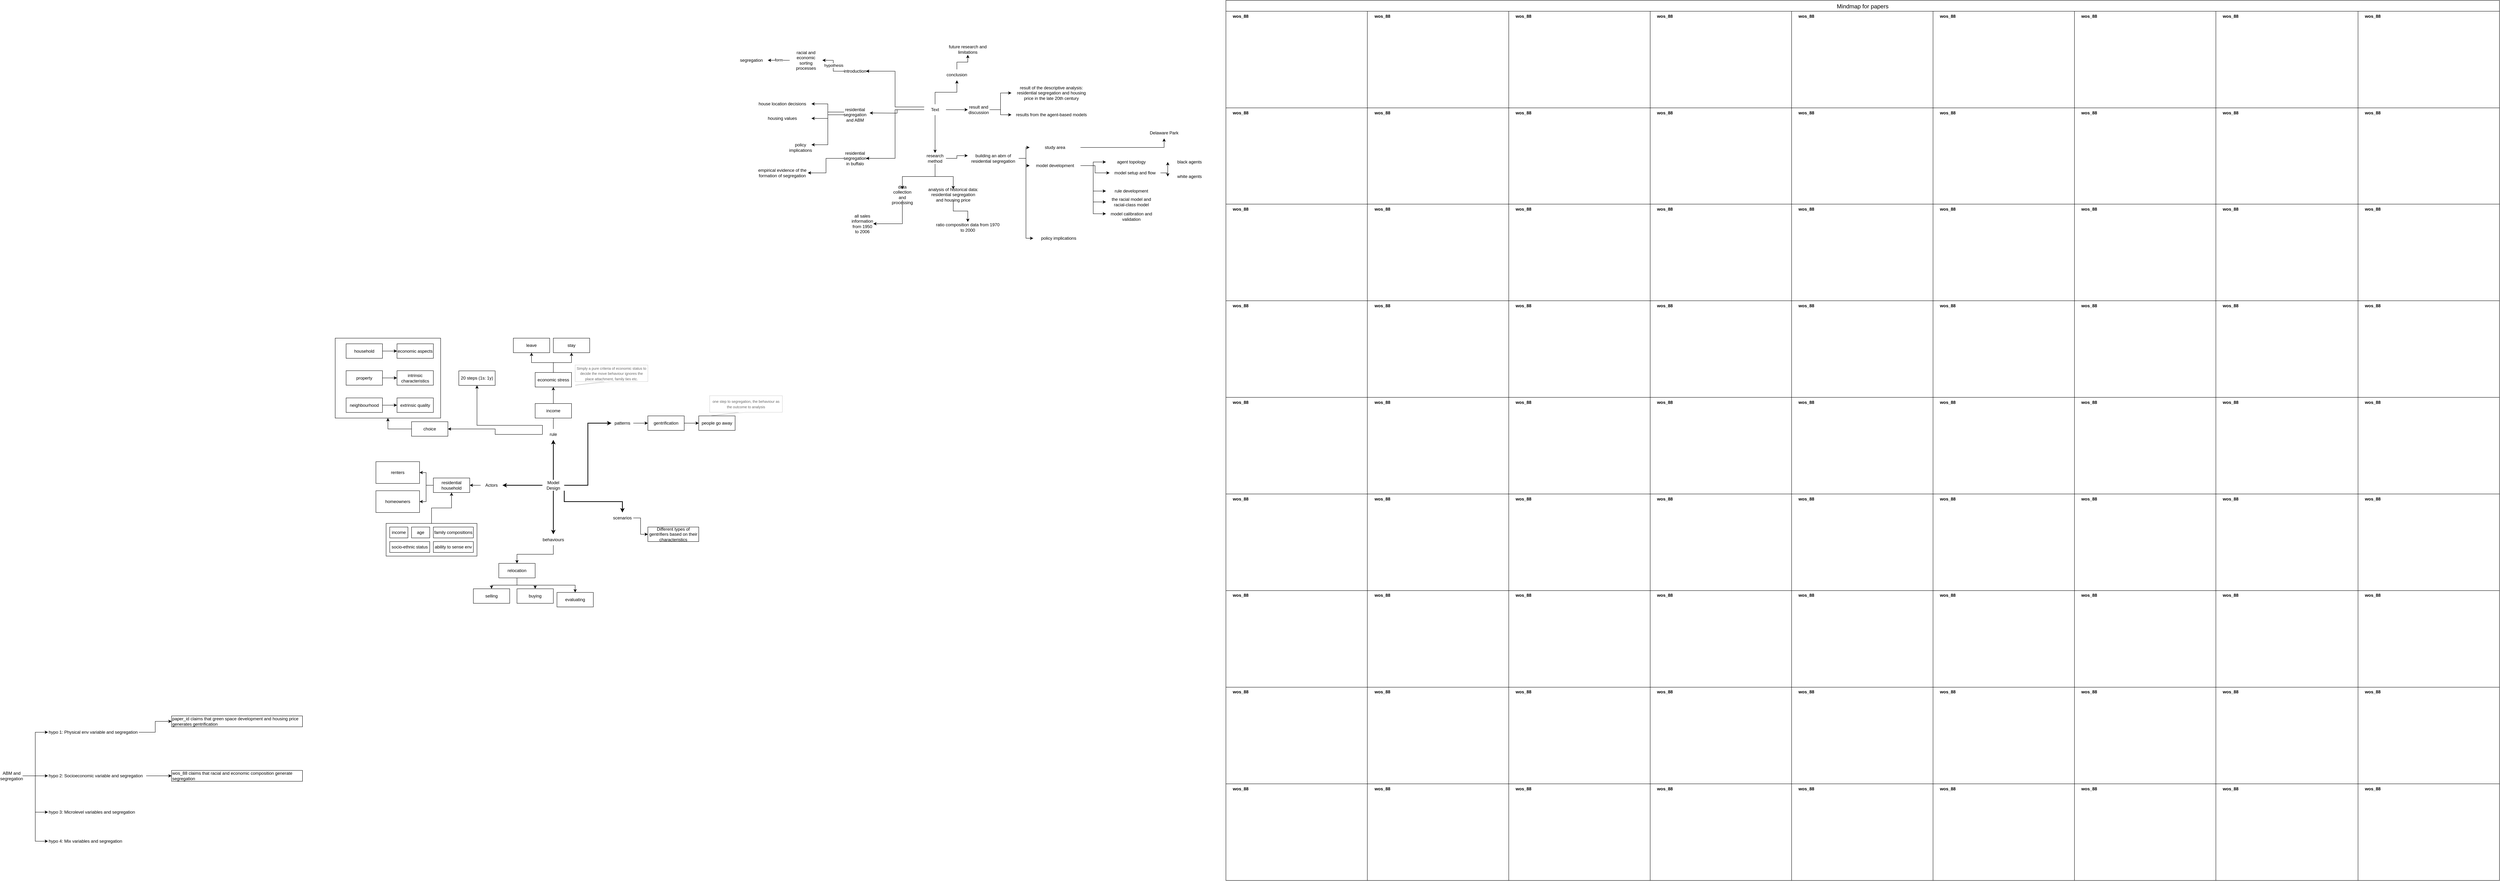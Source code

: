 <mxfile version="21.2.1" type="device">
  <diagram name="Page-1" id="TBJS4o3KPZ0XCSUxQ0L1">
    <mxGraphModel dx="4714" dy="792" grid="1" gridSize="10" guides="1" tooltips="1" connect="1" arrows="1" fold="1" page="1" pageScale="1" pageWidth="1169" pageHeight="827" math="0" shadow="0">
      <root>
        <mxCell id="0" />
        <mxCell id="1" parent="0" />
        <mxCell id="oG1cFY4iQdA7e23HUp6_-1" value="Mindmap for papers" style="shape=table;startSize=30;container=1;collapsible=0;childLayout=tableLayout;strokeColor=default;fontSize=16;movable=0;resizable=0;rotatable=0;deletable=0;editable=0;locked=1;connectable=0;" parent="1" vertex="1">
          <mxGeometry width="3503" height="2423" as="geometry" />
        </mxCell>
        <mxCell id="oG1cFY4iQdA7e23HUp6_-2" value="" style="shape=tableRow;horizontal=0;startSize=0;swimlaneHead=0;swimlaneBody=0;strokeColor=inherit;top=0;left=0;bottom=0;right=0;collapsible=0;dropTarget=0;fillColor=none;points=[[0,0.5],[1,0.5]];portConstraint=eastwest;fontSize=16;movable=0;resizable=0;rotatable=0;deletable=0;editable=0;locked=1;connectable=0;" parent="oG1cFY4iQdA7e23HUp6_-1" vertex="1">
          <mxGeometry y="30" width="3503" height="266" as="geometry" />
        </mxCell>
        <mxCell id="oG1cFY4iQdA7e23HUp6_-86" style="shape=partialRectangle;html=1;whiteSpace=wrap;connectable=0;strokeColor=inherit;overflow=hidden;fillColor=none;top=0;left=0;bottom=0;right=0;pointerEvents=1;fontSize=16;movable=0;resizable=0;rotatable=0;deletable=0;editable=0;locked=1;" parent="oG1cFY4iQdA7e23HUp6_-2" vertex="1">
          <mxGeometry width="389" height="266" as="geometry">
            <mxRectangle width="389" height="266" as="alternateBounds" />
          </mxGeometry>
        </mxCell>
        <mxCell id="oG1cFY4iQdA7e23HUp6_-77" style="shape=partialRectangle;html=1;whiteSpace=wrap;connectable=0;strokeColor=inherit;overflow=hidden;fillColor=none;top=0;left=0;bottom=0;right=0;pointerEvents=1;fontSize=16;movable=0;resizable=0;rotatable=0;deletable=0;editable=0;locked=1;" parent="oG1cFY4iQdA7e23HUp6_-2" vertex="1">
          <mxGeometry x="389" width="389" height="266" as="geometry">
            <mxRectangle width="389" height="266" as="alternateBounds" />
          </mxGeometry>
        </mxCell>
        <mxCell id="oG1cFY4iQdA7e23HUp6_-68" style="shape=partialRectangle;html=1;whiteSpace=wrap;connectable=0;strokeColor=inherit;overflow=hidden;fillColor=none;top=0;left=0;bottom=0;right=0;pointerEvents=1;fontSize=16;movable=0;resizable=0;rotatable=0;deletable=0;editable=0;locked=1;" parent="oG1cFY4iQdA7e23HUp6_-2" vertex="1">
          <mxGeometry x="778" width="389" height="266" as="geometry">
            <mxRectangle width="389" height="266" as="alternateBounds" />
          </mxGeometry>
        </mxCell>
        <mxCell id="oG1cFY4iQdA7e23HUp6_-59" style="shape=partialRectangle;html=1;whiteSpace=wrap;connectable=0;strokeColor=inherit;overflow=hidden;fillColor=none;top=0;left=0;bottom=0;right=0;pointerEvents=1;fontSize=16;movable=0;resizable=0;rotatable=0;deletable=0;editable=0;locked=1;" parent="oG1cFY4iQdA7e23HUp6_-2" vertex="1">
          <mxGeometry x="1167" width="389" height="266" as="geometry">
            <mxRectangle width="389" height="266" as="alternateBounds" />
          </mxGeometry>
        </mxCell>
        <mxCell id="oG1cFY4iQdA7e23HUp6_-50" style="shape=partialRectangle;html=1;whiteSpace=wrap;connectable=0;strokeColor=inherit;overflow=hidden;fillColor=none;top=0;left=0;bottom=0;right=0;pointerEvents=1;fontSize=16;movable=0;resizable=0;rotatable=0;deletable=0;editable=0;locked=1;" parent="oG1cFY4iQdA7e23HUp6_-2" vertex="1">
          <mxGeometry x="1556" width="389" height="266" as="geometry">
            <mxRectangle width="389" height="266" as="alternateBounds" />
          </mxGeometry>
        </mxCell>
        <mxCell id="oG1cFY4iQdA7e23HUp6_-41" style="shape=partialRectangle;html=1;whiteSpace=wrap;connectable=0;strokeColor=inherit;overflow=hidden;fillColor=none;top=0;left=0;bottom=0;right=0;pointerEvents=1;fontSize=16;movable=0;resizable=0;rotatable=0;deletable=0;editable=0;locked=1;" parent="oG1cFY4iQdA7e23HUp6_-2" vertex="1">
          <mxGeometry x="1945" width="389" height="266" as="geometry">
            <mxRectangle width="389" height="266" as="alternateBounds" />
          </mxGeometry>
        </mxCell>
        <mxCell id="oG1cFY4iQdA7e23HUp6_-3" value="" style="shape=partialRectangle;html=1;whiteSpace=wrap;connectable=0;strokeColor=inherit;overflow=hidden;fillColor=none;top=0;left=0;bottom=0;right=0;pointerEvents=1;fontSize=16;movable=0;resizable=0;rotatable=0;deletable=0;editable=0;locked=1;" parent="oG1cFY4iQdA7e23HUp6_-2" vertex="1">
          <mxGeometry x="2334" width="389" height="266" as="geometry">
            <mxRectangle width="389" height="266" as="alternateBounds" />
          </mxGeometry>
        </mxCell>
        <mxCell id="oG1cFY4iQdA7e23HUp6_-4" value="" style="shape=partialRectangle;html=1;whiteSpace=wrap;connectable=0;strokeColor=inherit;overflow=hidden;fillColor=none;top=0;left=0;bottom=0;right=0;pointerEvents=1;fontSize=16;movable=0;resizable=0;rotatable=0;deletable=0;editable=0;locked=1;" parent="oG1cFY4iQdA7e23HUp6_-2" vertex="1">
          <mxGeometry x="2723" width="391" height="266" as="geometry">
            <mxRectangle width="391" height="266" as="alternateBounds" />
          </mxGeometry>
        </mxCell>
        <mxCell id="oG1cFY4iQdA7e23HUp6_-5" value="" style="shape=partialRectangle;html=1;whiteSpace=wrap;connectable=0;strokeColor=inherit;overflow=hidden;fillColor=none;top=0;left=0;bottom=0;right=0;pointerEvents=1;fontSize=16;movable=0;resizable=0;rotatable=0;deletable=0;editable=0;locked=1;" parent="oG1cFY4iQdA7e23HUp6_-2" vertex="1">
          <mxGeometry x="3114" width="389" height="266" as="geometry">
            <mxRectangle width="389" height="266" as="alternateBounds" />
          </mxGeometry>
        </mxCell>
        <mxCell id="oG1cFY4iQdA7e23HUp6_-6" value="" style="shape=tableRow;horizontal=0;startSize=0;swimlaneHead=0;swimlaneBody=0;strokeColor=inherit;top=0;left=0;bottom=0;right=0;collapsible=0;dropTarget=0;fillColor=none;points=[[0,0.5],[1,0.5]];portConstraint=eastwest;fontSize=16;movable=0;resizable=0;rotatable=0;deletable=0;editable=0;locked=1;connectable=0;" parent="oG1cFY4iQdA7e23HUp6_-1" vertex="1">
          <mxGeometry y="296" width="3503" height="265" as="geometry" />
        </mxCell>
        <mxCell id="oG1cFY4iQdA7e23HUp6_-87" style="shape=partialRectangle;html=1;whiteSpace=wrap;connectable=0;strokeColor=inherit;overflow=hidden;fillColor=none;top=0;left=0;bottom=0;right=0;pointerEvents=1;fontSize=16;movable=0;resizable=0;rotatable=0;deletable=0;editable=0;locked=1;" parent="oG1cFY4iQdA7e23HUp6_-6" vertex="1">
          <mxGeometry width="389" height="265" as="geometry">
            <mxRectangle width="389" height="265" as="alternateBounds" />
          </mxGeometry>
        </mxCell>
        <mxCell id="oG1cFY4iQdA7e23HUp6_-78" style="shape=partialRectangle;html=1;whiteSpace=wrap;connectable=0;strokeColor=inherit;overflow=hidden;fillColor=none;top=0;left=0;bottom=0;right=0;pointerEvents=1;fontSize=16;movable=0;resizable=0;rotatable=0;deletable=0;editable=0;locked=1;" parent="oG1cFY4iQdA7e23HUp6_-6" vertex="1">
          <mxGeometry x="389" width="389" height="265" as="geometry">
            <mxRectangle width="389" height="265" as="alternateBounds" />
          </mxGeometry>
        </mxCell>
        <mxCell id="oG1cFY4iQdA7e23HUp6_-69" style="shape=partialRectangle;html=1;whiteSpace=wrap;connectable=0;strokeColor=inherit;overflow=hidden;fillColor=none;top=0;left=0;bottom=0;right=0;pointerEvents=1;fontSize=16;movable=0;resizable=0;rotatable=0;deletable=0;editable=0;locked=1;" parent="oG1cFY4iQdA7e23HUp6_-6" vertex="1">
          <mxGeometry x="778" width="389" height="265" as="geometry">
            <mxRectangle width="389" height="265" as="alternateBounds" />
          </mxGeometry>
        </mxCell>
        <mxCell id="oG1cFY4iQdA7e23HUp6_-60" style="shape=partialRectangle;html=1;whiteSpace=wrap;connectable=0;strokeColor=inherit;overflow=hidden;fillColor=none;top=0;left=0;bottom=0;right=0;pointerEvents=1;fontSize=16;movable=0;resizable=0;rotatable=0;deletable=0;editable=0;locked=1;" parent="oG1cFY4iQdA7e23HUp6_-6" vertex="1">
          <mxGeometry x="1167" width="389" height="265" as="geometry">
            <mxRectangle width="389" height="265" as="alternateBounds" />
          </mxGeometry>
        </mxCell>
        <mxCell id="oG1cFY4iQdA7e23HUp6_-51" style="shape=partialRectangle;html=1;whiteSpace=wrap;connectable=0;strokeColor=inherit;overflow=hidden;fillColor=none;top=0;left=0;bottom=0;right=0;pointerEvents=1;fontSize=16;movable=0;resizable=0;rotatable=0;deletable=0;editable=0;locked=1;" parent="oG1cFY4iQdA7e23HUp6_-6" vertex="1">
          <mxGeometry x="1556" width="389" height="265" as="geometry">
            <mxRectangle width="389" height="265" as="alternateBounds" />
          </mxGeometry>
        </mxCell>
        <mxCell id="oG1cFY4iQdA7e23HUp6_-42" style="shape=partialRectangle;html=1;whiteSpace=wrap;connectable=0;strokeColor=inherit;overflow=hidden;fillColor=none;top=0;left=0;bottom=0;right=0;pointerEvents=1;fontSize=16;movable=0;resizable=0;rotatable=0;deletable=0;editable=0;locked=1;" parent="oG1cFY4iQdA7e23HUp6_-6" vertex="1">
          <mxGeometry x="1945" width="389" height="265" as="geometry">
            <mxRectangle width="389" height="265" as="alternateBounds" />
          </mxGeometry>
        </mxCell>
        <mxCell id="oG1cFY4iQdA7e23HUp6_-7" value="" style="shape=partialRectangle;html=1;whiteSpace=wrap;connectable=0;strokeColor=inherit;overflow=hidden;fillColor=none;top=0;left=0;bottom=0;right=0;pointerEvents=1;fontSize=16;movable=0;resizable=0;rotatable=0;deletable=0;editable=0;locked=1;" parent="oG1cFY4iQdA7e23HUp6_-6" vertex="1">
          <mxGeometry x="2334" width="389" height="265" as="geometry">
            <mxRectangle width="389" height="265" as="alternateBounds" />
          </mxGeometry>
        </mxCell>
        <mxCell id="oG1cFY4iQdA7e23HUp6_-8" value="" style="shape=partialRectangle;html=1;whiteSpace=wrap;connectable=0;strokeColor=inherit;overflow=hidden;fillColor=none;top=0;left=0;bottom=0;right=0;pointerEvents=1;fontSize=16;movable=0;resizable=0;rotatable=0;deletable=0;editable=0;locked=1;" parent="oG1cFY4iQdA7e23HUp6_-6" vertex="1">
          <mxGeometry x="2723" width="391" height="265" as="geometry">
            <mxRectangle width="391" height="265" as="alternateBounds" />
          </mxGeometry>
        </mxCell>
        <mxCell id="oG1cFY4iQdA7e23HUp6_-9" value="" style="shape=partialRectangle;html=1;whiteSpace=wrap;connectable=0;strokeColor=inherit;overflow=hidden;fillColor=none;top=0;left=0;bottom=0;right=0;pointerEvents=1;fontSize=16;movable=0;resizable=0;rotatable=0;deletable=0;editable=0;locked=1;" parent="oG1cFY4iQdA7e23HUp6_-6" vertex="1">
          <mxGeometry x="3114" width="389" height="265" as="geometry">
            <mxRectangle width="389" height="265" as="alternateBounds" />
          </mxGeometry>
        </mxCell>
        <mxCell id="oG1cFY4iQdA7e23HUp6_-10" value="" style="shape=tableRow;horizontal=0;startSize=0;swimlaneHead=0;swimlaneBody=0;strokeColor=inherit;top=0;left=0;bottom=0;right=0;collapsible=0;dropTarget=0;fillColor=none;points=[[0,0.5],[1,0.5]];portConstraint=eastwest;fontSize=16;movable=0;resizable=0;rotatable=0;deletable=0;editable=0;locked=1;connectable=0;" parent="oG1cFY4iQdA7e23HUp6_-1" vertex="1">
          <mxGeometry y="561" width="3503" height="266" as="geometry" />
        </mxCell>
        <mxCell id="oG1cFY4iQdA7e23HUp6_-88" style="shape=partialRectangle;html=1;whiteSpace=wrap;connectable=0;strokeColor=inherit;overflow=hidden;fillColor=none;top=0;left=0;bottom=0;right=0;pointerEvents=1;fontSize=16;movable=0;resizable=0;rotatable=0;deletable=0;editable=0;locked=1;" parent="oG1cFY4iQdA7e23HUp6_-10" vertex="1">
          <mxGeometry width="389" height="266" as="geometry">
            <mxRectangle width="389" height="266" as="alternateBounds" />
          </mxGeometry>
        </mxCell>
        <mxCell id="oG1cFY4iQdA7e23HUp6_-79" style="shape=partialRectangle;html=1;whiteSpace=wrap;connectable=0;strokeColor=inherit;overflow=hidden;fillColor=none;top=0;left=0;bottom=0;right=0;pointerEvents=1;fontSize=16;movable=0;resizable=0;rotatable=0;deletable=0;editable=0;locked=1;" parent="oG1cFY4iQdA7e23HUp6_-10" vertex="1">
          <mxGeometry x="389" width="389" height="266" as="geometry">
            <mxRectangle width="389" height="266" as="alternateBounds" />
          </mxGeometry>
        </mxCell>
        <mxCell id="oG1cFY4iQdA7e23HUp6_-70" style="shape=partialRectangle;html=1;whiteSpace=wrap;connectable=0;strokeColor=inherit;overflow=hidden;fillColor=none;top=0;left=0;bottom=0;right=0;pointerEvents=1;fontSize=16;movable=0;resizable=0;rotatable=0;deletable=0;editable=0;locked=1;" parent="oG1cFY4iQdA7e23HUp6_-10" vertex="1">
          <mxGeometry x="778" width="389" height="266" as="geometry">
            <mxRectangle width="389" height="266" as="alternateBounds" />
          </mxGeometry>
        </mxCell>
        <mxCell id="oG1cFY4iQdA7e23HUp6_-61" style="shape=partialRectangle;html=1;whiteSpace=wrap;connectable=0;strokeColor=inherit;overflow=hidden;fillColor=none;top=0;left=0;bottom=0;right=0;pointerEvents=1;fontSize=16;movable=0;resizable=0;rotatable=0;deletable=0;editable=0;locked=1;" parent="oG1cFY4iQdA7e23HUp6_-10" vertex="1">
          <mxGeometry x="1167" width="389" height="266" as="geometry">
            <mxRectangle width="389" height="266" as="alternateBounds" />
          </mxGeometry>
        </mxCell>
        <mxCell id="oG1cFY4iQdA7e23HUp6_-52" style="shape=partialRectangle;html=1;whiteSpace=wrap;connectable=0;strokeColor=inherit;overflow=hidden;fillColor=none;top=0;left=0;bottom=0;right=0;pointerEvents=1;fontSize=16;movable=0;resizable=0;rotatable=0;deletable=0;editable=0;locked=1;" parent="oG1cFY4iQdA7e23HUp6_-10" vertex="1">
          <mxGeometry x="1556" width="389" height="266" as="geometry">
            <mxRectangle width="389" height="266" as="alternateBounds" />
          </mxGeometry>
        </mxCell>
        <mxCell id="oG1cFY4iQdA7e23HUp6_-43" style="shape=partialRectangle;html=1;whiteSpace=wrap;connectable=0;strokeColor=inherit;overflow=hidden;fillColor=none;top=0;left=0;bottom=0;right=0;pointerEvents=1;fontSize=16;movable=0;resizable=0;rotatable=0;deletable=0;editable=0;locked=1;" parent="oG1cFY4iQdA7e23HUp6_-10" vertex="1">
          <mxGeometry x="1945" width="389" height="266" as="geometry">
            <mxRectangle width="389" height="266" as="alternateBounds" />
          </mxGeometry>
        </mxCell>
        <mxCell id="oG1cFY4iQdA7e23HUp6_-11" value="" style="shape=partialRectangle;html=1;whiteSpace=wrap;connectable=0;strokeColor=inherit;overflow=hidden;fillColor=none;top=0;left=0;bottom=0;right=0;pointerEvents=1;fontSize=16;movable=0;resizable=0;rotatable=0;deletable=0;editable=0;locked=1;" parent="oG1cFY4iQdA7e23HUp6_-10" vertex="1">
          <mxGeometry x="2334" width="389" height="266" as="geometry">
            <mxRectangle width="389" height="266" as="alternateBounds" />
          </mxGeometry>
        </mxCell>
        <mxCell id="oG1cFY4iQdA7e23HUp6_-12" value="" style="shape=partialRectangle;html=1;whiteSpace=wrap;connectable=0;strokeColor=inherit;overflow=hidden;fillColor=none;top=0;left=0;bottom=0;right=0;pointerEvents=1;fontSize=16;movable=0;resizable=0;rotatable=0;deletable=0;editable=0;locked=1;" parent="oG1cFY4iQdA7e23HUp6_-10" vertex="1">
          <mxGeometry x="2723" width="391" height="266" as="geometry">
            <mxRectangle width="391" height="266" as="alternateBounds" />
          </mxGeometry>
        </mxCell>
        <mxCell id="oG1cFY4iQdA7e23HUp6_-13" value="" style="shape=partialRectangle;html=1;whiteSpace=wrap;connectable=0;strokeColor=inherit;overflow=hidden;fillColor=none;top=0;left=0;bottom=0;right=0;pointerEvents=1;fontSize=16;movable=0;resizable=0;rotatable=0;deletable=0;editable=0;locked=1;" parent="oG1cFY4iQdA7e23HUp6_-10" vertex="1">
          <mxGeometry x="3114" width="389" height="266" as="geometry">
            <mxRectangle width="389" height="266" as="alternateBounds" />
          </mxGeometry>
        </mxCell>
        <mxCell id="oG1cFY4iQdA7e23HUp6_-17" style="shape=tableRow;horizontal=0;startSize=0;swimlaneHead=0;swimlaneBody=0;strokeColor=inherit;top=0;left=0;bottom=0;right=0;collapsible=0;dropTarget=0;fillColor=none;points=[[0,0.5],[1,0.5]];portConstraint=eastwest;fontSize=16;movable=0;resizable=0;rotatable=0;deletable=0;editable=0;locked=1;connectable=0;" parent="oG1cFY4iQdA7e23HUp6_-1" vertex="1">
          <mxGeometry y="827" width="3503" height="266" as="geometry" />
        </mxCell>
        <mxCell id="oG1cFY4iQdA7e23HUp6_-89" style="shape=partialRectangle;html=1;whiteSpace=wrap;connectable=0;strokeColor=inherit;overflow=hidden;fillColor=none;top=0;left=0;bottom=0;right=0;pointerEvents=1;fontSize=16;movable=0;resizable=0;rotatable=0;deletable=0;editable=0;locked=1;" parent="oG1cFY4iQdA7e23HUp6_-17" vertex="1">
          <mxGeometry width="389" height="266" as="geometry">
            <mxRectangle width="389" height="266" as="alternateBounds" />
          </mxGeometry>
        </mxCell>
        <mxCell id="oG1cFY4iQdA7e23HUp6_-80" style="shape=partialRectangle;html=1;whiteSpace=wrap;connectable=0;strokeColor=inherit;overflow=hidden;fillColor=none;top=0;left=0;bottom=0;right=0;pointerEvents=1;fontSize=16;movable=0;resizable=0;rotatable=0;deletable=0;editable=0;locked=1;" parent="oG1cFY4iQdA7e23HUp6_-17" vertex="1">
          <mxGeometry x="389" width="389" height="266" as="geometry">
            <mxRectangle width="389" height="266" as="alternateBounds" />
          </mxGeometry>
        </mxCell>
        <mxCell id="oG1cFY4iQdA7e23HUp6_-71" style="shape=partialRectangle;html=1;whiteSpace=wrap;connectable=0;strokeColor=inherit;overflow=hidden;fillColor=none;top=0;left=0;bottom=0;right=0;pointerEvents=1;fontSize=16;movable=0;resizable=0;rotatable=0;deletable=0;editable=0;locked=1;" parent="oG1cFY4iQdA7e23HUp6_-17" vertex="1">
          <mxGeometry x="778" width="389" height="266" as="geometry">
            <mxRectangle width="389" height="266" as="alternateBounds" />
          </mxGeometry>
        </mxCell>
        <mxCell id="oG1cFY4iQdA7e23HUp6_-62" style="shape=partialRectangle;html=1;whiteSpace=wrap;connectable=0;strokeColor=inherit;overflow=hidden;fillColor=none;top=0;left=0;bottom=0;right=0;pointerEvents=1;fontSize=16;movable=0;resizable=0;rotatable=0;deletable=0;editable=0;locked=1;" parent="oG1cFY4iQdA7e23HUp6_-17" vertex="1">
          <mxGeometry x="1167" width="389" height="266" as="geometry">
            <mxRectangle width="389" height="266" as="alternateBounds" />
          </mxGeometry>
        </mxCell>
        <mxCell id="oG1cFY4iQdA7e23HUp6_-53" style="shape=partialRectangle;html=1;whiteSpace=wrap;connectable=0;strokeColor=inherit;overflow=hidden;fillColor=none;top=0;left=0;bottom=0;right=0;pointerEvents=1;fontSize=16;movable=0;resizable=0;rotatable=0;deletable=0;editable=0;locked=1;" parent="oG1cFY4iQdA7e23HUp6_-17" vertex="1">
          <mxGeometry x="1556" width="389" height="266" as="geometry">
            <mxRectangle width="389" height="266" as="alternateBounds" />
          </mxGeometry>
        </mxCell>
        <mxCell id="oG1cFY4iQdA7e23HUp6_-44" style="shape=partialRectangle;html=1;whiteSpace=wrap;connectable=0;strokeColor=inherit;overflow=hidden;fillColor=none;top=0;left=0;bottom=0;right=0;pointerEvents=1;fontSize=16;movable=0;resizable=0;rotatable=0;deletable=0;editable=0;locked=1;" parent="oG1cFY4iQdA7e23HUp6_-17" vertex="1">
          <mxGeometry x="1945" width="389" height="266" as="geometry">
            <mxRectangle width="389" height="266" as="alternateBounds" />
          </mxGeometry>
        </mxCell>
        <mxCell id="oG1cFY4iQdA7e23HUp6_-18" style="shape=partialRectangle;html=1;whiteSpace=wrap;connectable=0;strokeColor=inherit;overflow=hidden;fillColor=none;top=0;left=0;bottom=0;right=0;pointerEvents=1;fontSize=16;movable=0;resizable=0;rotatable=0;deletable=0;editable=0;locked=1;" parent="oG1cFY4iQdA7e23HUp6_-17" vertex="1">
          <mxGeometry x="2334" width="389" height="266" as="geometry">
            <mxRectangle width="389" height="266" as="alternateBounds" />
          </mxGeometry>
        </mxCell>
        <mxCell id="oG1cFY4iQdA7e23HUp6_-19" style="shape=partialRectangle;html=1;whiteSpace=wrap;connectable=0;strokeColor=inherit;overflow=hidden;fillColor=none;top=0;left=0;bottom=0;right=0;pointerEvents=1;fontSize=16;movable=0;resizable=0;rotatable=0;deletable=0;editable=0;locked=1;" parent="oG1cFY4iQdA7e23HUp6_-17" vertex="1">
          <mxGeometry x="2723" width="391" height="266" as="geometry">
            <mxRectangle width="391" height="266" as="alternateBounds" />
          </mxGeometry>
        </mxCell>
        <mxCell id="oG1cFY4iQdA7e23HUp6_-20" style="shape=partialRectangle;html=1;whiteSpace=wrap;connectable=0;strokeColor=inherit;overflow=hidden;fillColor=none;top=0;left=0;bottom=0;right=0;pointerEvents=1;fontSize=16;movable=0;resizable=0;rotatable=0;deletable=0;editable=0;locked=1;" parent="oG1cFY4iQdA7e23HUp6_-17" vertex="1">
          <mxGeometry x="3114" width="389" height="266" as="geometry">
            <mxRectangle width="389" height="266" as="alternateBounds" />
          </mxGeometry>
        </mxCell>
        <mxCell id="oG1cFY4iQdA7e23HUp6_-21" style="shape=tableRow;horizontal=0;startSize=0;swimlaneHead=0;swimlaneBody=0;strokeColor=inherit;top=0;left=0;bottom=0;right=0;collapsible=0;dropTarget=0;fillColor=none;points=[[0,0.5],[1,0.5]];portConstraint=eastwest;fontSize=16;movable=0;resizable=0;rotatable=0;deletable=0;editable=0;locked=1;connectable=0;" parent="oG1cFY4iQdA7e23HUp6_-1" vertex="1">
          <mxGeometry y="1093" width="3503" height="266" as="geometry" />
        </mxCell>
        <mxCell id="oG1cFY4iQdA7e23HUp6_-90" style="shape=partialRectangle;html=1;whiteSpace=wrap;connectable=0;strokeColor=inherit;overflow=hidden;fillColor=none;top=0;left=0;bottom=0;right=0;pointerEvents=1;fontSize=16;movable=0;resizable=0;rotatable=0;deletable=0;editable=0;locked=1;" parent="oG1cFY4iQdA7e23HUp6_-21" vertex="1">
          <mxGeometry width="389" height="266" as="geometry">
            <mxRectangle width="389" height="266" as="alternateBounds" />
          </mxGeometry>
        </mxCell>
        <mxCell id="oG1cFY4iQdA7e23HUp6_-81" style="shape=partialRectangle;html=1;whiteSpace=wrap;connectable=0;strokeColor=inherit;overflow=hidden;fillColor=none;top=0;left=0;bottom=0;right=0;pointerEvents=1;fontSize=16;movable=0;resizable=0;rotatable=0;deletable=0;editable=0;locked=1;" parent="oG1cFY4iQdA7e23HUp6_-21" vertex="1">
          <mxGeometry x="389" width="389" height="266" as="geometry">
            <mxRectangle width="389" height="266" as="alternateBounds" />
          </mxGeometry>
        </mxCell>
        <mxCell id="oG1cFY4iQdA7e23HUp6_-72" style="shape=partialRectangle;html=1;whiteSpace=wrap;connectable=0;strokeColor=inherit;overflow=hidden;fillColor=none;top=0;left=0;bottom=0;right=0;pointerEvents=1;fontSize=16;movable=0;resizable=0;rotatable=0;deletable=0;editable=0;locked=1;" parent="oG1cFY4iQdA7e23HUp6_-21" vertex="1">
          <mxGeometry x="778" width="389" height="266" as="geometry">
            <mxRectangle width="389" height="266" as="alternateBounds" />
          </mxGeometry>
        </mxCell>
        <mxCell id="oG1cFY4iQdA7e23HUp6_-63" style="shape=partialRectangle;html=1;whiteSpace=wrap;connectable=0;strokeColor=inherit;overflow=hidden;fillColor=none;top=0;left=0;bottom=0;right=0;pointerEvents=1;fontSize=16;movable=0;resizable=0;rotatable=0;deletable=0;editable=0;locked=1;" parent="oG1cFY4iQdA7e23HUp6_-21" vertex="1">
          <mxGeometry x="1167" width="389" height="266" as="geometry">
            <mxRectangle width="389" height="266" as="alternateBounds" />
          </mxGeometry>
        </mxCell>
        <mxCell id="oG1cFY4iQdA7e23HUp6_-54" style="shape=partialRectangle;html=1;whiteSpace=wrap;connectable=0;strokeColor=inherit;overflow=hidden;fillColor=none;top=0;left=0;bottom=0;right=0;pointerEvents=1;fontSize=16;movable=0;resizable=0;rotatable=0;deletable=0;editable=0;locked=1;" parent="oG1cFY4iQdA7e23HUp6_-21" vertex="1">
          <mxGeometry x="1556" width="389" height="266" as="geometry">
            <mxRectangle width="389" height="266" as="alternateBounds" />
          </mxGeometry>
        </mxCell>
        <mxCell id="oG1cFY4iQdA7e23HUp6_-45" style="shape=partialRectangle;html=1;whiteSpace=wrap;connectable=0;strokeColor=inherit;overflow=hidden;fillColor=none;top=0;left=0;bottom=0;right=0;pointerEvents=1;fontSize=16;movable=0;resizable=0;rotatable=0;deletable=0;editable=0;locked=1;" parent="oG1cFY4iQdA7e23HUp6_-21" vertex="1">
          <mxGeometry x="1945" width="389" height="266" as="geometry">
            <mxRectangle width="389" height="266" as="alternateBounds" />
          </mxGeometry>
        </mxCell>
        <mxCell id="oG1cFY4iQdA7e23HUp6_-22" style="shape=partialRectangle;html=1;whiteSpace=wrap;connectable=0;strokeColor=inherit;overflow=hidden;fillColor=none;top=0;left=0;bottom=0;right=0;pointerEvents=1;fontSize=16;movable=0;resizable=0;rotatable=0;deletable=0;editable=0;locked=1;" parent="oG1cFY4iQdA7e23HUp6_-21" vertex="1">
          <mxGeometry x="2334" width="389" height="266" as="geometry">
            <mxRectangle width="389" height="266" as="alternateBounds" />
          </mxGeometry>
        </mxCell>
        <mxCell id="oG1cFY4iQdA7e23HUp6_-23" style="shape=partialRectangle;html=1;whiteSpace=wrap;connectable=0;strokeColor=inherit;overflow=hidden;fillColor=none;top=0;left=0;bottom=0;right=0;pointerEvents=1;fontSize=16;movable=0;resizable=0;rotatable=0;deletable=0;editable=0;locked=1;" parent="oG1cFY4iQdA7e23HUp6_-21" vertex="1">
          <mxGeometry x="2723" width="391" height="266" as="geometry">
            <mxRectangle width="391" height="266" as="alternateBounds" />
          </mxGeometry>
        </mxCell>
        <mxCell id="oG1cFY4iQdA7e23HUp6_-24" style="shape=partialRectangle;html=1;whiteSpace=wrap;connectable=0;strokeColor=inherit;overflow=hidden;fillColor=none;top=0;left=0;bottom=0;right=0;pointerEvents=1;fontSize=16;movable=0;resizable=0;rotatable=0;deletable=0;editable=0;locked=1;" parent="oG1cFY4iQdA7e23HUp6_-21" vertex="1">
          <mxGeometry x="3114" width="389" height="266" as="geometry">
            <mxRectangle width="389" height="266" as="alternateBounds" />
          </mxGeometry>
        </mxCell>
        <mxCell id="oG1cFY4iQdA7e23HUp6_-25" style="shape=tableRow;horizontal=0;startSize=0;swimlaneHead=0;swimlaneBody=0;strokeColor=inherit;top=0;left=0;bottom=0;right=0;collapsible=0;dropTarget=0;fillColor=none;points=[[0,0.5],[1,0.5]];portConstraint=eastwest;fontSize=16;movable=0;resizable=0;rotatable=0;deletable=0;editable=0;locked=1;connectable=0;" parent="oG1cFY4iQdA7e23HUp6_-1" vertex="1">
          <mxGeometry y="1359" width="3503" height="266" as="geometry" />
        </mxCell>
        <mxCell id="oG1cFY4iQdA7e23HUp6_-91" style="shape=partialRectangle;html=1;whiteSpace=wrap;connectable=0;strokeColor=inherit;overflow=hidden;fillColor=none;top=0;left=0;bottom=0;right=0;pointerEvents=1;fontSize=16;movable=0;resizable=0;rotatable=0;deletable=0;editable=0;locked=1;" parent="oG1cFY4iQdA7e23HUp6_-25" vertex="1">
          <mxGeometry width="389" height="266" as="geometry">
            <mxRectangle width="389" height="266" as="alternateBounds" />
          </mxGeometry>
        </mxCell>
        <mxCell id="oG1cFY4iQdA7e23HUp6_-82" style="shape=partialRectangle;html=1;whiteSpace=wrap;connectable=0;strokeColor=inherit;overflow=hidden;fillColor=none;top=0;left=0;bottom=0;right=0;pointerEvents=1;fontSize=16;movable=0;resizable=0;rotatable=0;deletable=0;editable=0;locked=1;" parent="oG1cFY4iQdA7e23HUp6_-25" vertex="1">
          <mxGeometry x="389" width="389" height="266" as="geometry">
            <mxRectangle width="389" height="266" as="alternateBounds" />
          </mxGeometry>
        </mxCell>
        <mxCell id="oG1cFY4iQdA7e23HUp6_-73" style="shape=partialRectangle;html=1;whiteSpace=wrap;connectable=0;strokeColor=inherit;overflow=hidden;fillColor=none;top=0;left=0;bottom=0;right=0;pointerEvents=1;fontSize=16;movable=0;resizable=0;rotatable=0;deletable=0;editable=0;locked=1;" parent="oG1cFY4iQdA7e23HUp6_-25" vertex="1">
          <mxGeometry x="778" width="389" height="266" as="geometry">
            <mxRectangle width="389" height="266" as="alternateBounds" />
          </mxGeometry>
        </mxCell>
        <mxCell id="oG1cFY4iQdA7e23HUp6_-64" style="shape=partialRectangle;html=1;whiteSpace=wrap;connectable=0;strokeColor=inherit;overflow=hidden;fillColor=none;top=0;left=0;bottom=0;right=0;pointerEvents=1;fontSize=16;movable=0;resizable=0;rotatable=0;deletable=0;editable=0;locked=1;" parent="oG1cFY4iQdA7e23HUp6_-25" vertex="1">
          <mxGeometry x="1167" width="389" height="266" as="geometry">
            <mxRectangle width="389" height="266" as="alternateBounds" />
          </mxGeometry>
        </mxCell>
        <mxCell id="oG1cFY4iQdA7e23HUp6_-55" style="shape=partialRectangle;html=1;whiteSpace=wrap;connectable=0;strokeColor=inherit;overflow=hidden;fillColor=none;top=0;left=0;bottom=0;right=0;pointerEvents=1;fontSize=16;movable=0;resizable=0;rotatable=0;deletable=0;editable=0;locked=1;" parent="oG1cFY4iQdA7e23HUp6_-25" vertex="1">
          <mxGeometry x="1556" width="389" height="266" as="geometry">
            <mxRectangle width="389" height="266" as="alternateBounds" />
          </mxGeometry>
        </mxCell>
        <mxCell id="oG1cFY4iQdA7e23HUp6_-46" style="shape=partialRectangle;html=1;whiteSpace=wrap;connectable=0;strokeColor=inherit;overflow=hidden;fillColor=none;top=0;left=0;bottom=0;right=0;pointerEvents=1;fontSize=16;movable=0;resizable=0;rotatable=0;deletable=0;editable=0;locked=1;" parent="oG1cFY4iQdA7e23HUp6_-25" vertex="1">
          <mxGeometry x="1945" width="389" height="266" as="geometry">
            <mxRectangle width="389" height="266" as="alternateBounds" />
          </mxGeometry>
        </mxCell>
        <mxCell id="oG1cFY4iQdA7e23HUp6_-26" style="shape=partialRectangle;html=1;whiteSpace=wrap;connectable=0;strokeColor=inherit;overflow=hidden;fillColor=none;top=0;left=0;bottom=0;right=0;pointerEvents=1;fontSize=16;movable=0;resizable=0;rotatable=0;deletable=0;editable=0;locked=1;" parent="oG1cFY4iQdA7e23HUp6_-25" vertex="1">
          <mxGeometry x="2334" width="389" height="266" as="geometry">
            <mxRectangle width="389" height="266" as="alternateBounds" />
          </mxGeometry>
        </mxCell>
        <mxCell id="oG1cFY4iQdA7e23HUp6_-27" style="shape=partialRectangle;html=1;whiteSpace=wrap;connectable=0;strokeColor=inherit;overflow=hidden;fillColor=none;top=0;left=0;bottom=0;right=0;pointerEvents=1;fontSize=16;movable=0;resizable=0;rotatable=0;deletable=0;editable=0;locked=1;" parent="oG1cFY4iQdA7e23HUp6_-25" vertex="1">
          <mxGeometry x="2723" width="391" height="266" as="geometry">
            <mxRectangle width="391" height="266" as="alternateBounds" />
          </mxGeometry>
        </mxCell>
        <mxCell id="oG1cFY4iQdA7e23HUp6_-28" style="shape=partialRectangle;html=1;whiteSpace=wrap;connectable=0;strokeColor=inherit;overflow=hidden;fillColor=none;top=0;left=0;bottom=0;right=0;pointerEvents=1;fontSize=16;movable=0;resizable=0;rotatable=0;deletable=0;editable=0;locked=1;" parent="oG1cFY4iQdA7e23HUp6_-25" vertex="1">
          <mxGeometry x="3114" width="389" height="266" as="geometry">
            <mxRectangle width="389" height="266" as="alternateBounds" />
          </mxGeometry>
        </mxCell>
        <mxCell id="oG1cFY4iQdA7e23HUp6_-29" style="shape=tableRow;horizontal=0;startSize=0;swimlaneHead=0;swimlaneBody=0;strokeColor=inherit;top=0;left=0;bottom=0;right=0;collapsible=0;dropTarget=0;fillColor=none;points=[[0,0.5],[1,0.5]];portConstraint=eastwest;fontSize=16;movable=0;resizable=0;rotatable=0;deletable=0;editable=0;locked=1;connectable=0;" parent="oG1cFY4iQdA7e23HUp6_-1" vertex="1">
          <mxGeometry y="1625" width="3503" height="266" as="geometry" />
        </mxCell>
        <mxCell id="oG1cFY4iQdA7e23HUp6_-92" style="shape=partialRectangle;html=1;whiteSpace=wrap;connectable=0;strokeColor=inherit;overflow=hidden;fillColor=none;top=0;left=0;bottom=0;right=0;pointerEvents=1;fontSize=16;movable=0;resizable=0;rotatable=0;deletable=0;editable=0;locked=1;" parent="oG1cFY4iQdA7e23HUp6_-29" vertex="1">
          <mxGeometry width="389" height="266" as="geometry">
            <mxRectangle width="389" height="266" as="alternateBounds" />
          </mxGeometry>
        </mxCell>
        <mxCell id="oG1cFY4iQdA7e23HUp6_-83" style="shape=partialRectangle;html=1;whiteSpace=wrap;connectable=0;strokeColor=inherit;overflow=hidden;fillColor=none;top=0;left=0;bottom=0;right=0;pointerEvents=1;fontSize=16;movable=0;resizable=0;rotatable=0;deletable=0;editable=0;locked=1;" parent="oG1cFY4iQdA7e23HUp6_-29" vertex="1">
          <mxGeometry x="389" width="389" height="266" as="geometry">
            <mxRectangle width="389" height="266" as="alternateBounds" />
          </mxGeometry>
        </mxCell>
        <mxCell id="oG1cFY4iQdA7e23HUp6_-74" style="shape=partialRectangle;html=1;whiteSpace=wrap;connectable=0;strokeColor=inherit;overflow=hidden;fillColor=none;top=0;left=0;bottom=0;right=0;pointerEvents=1;fontSize=16;movable=0;resizable=0;rotatable=0;deletable=0;editable=0;locked=1;" parent="oG1cFY4iQdA7e23HUp6_-29" vertex="1">
          <mxGeometry x="778" width="389" height="266" as="geometry">
            <mxRectangle width="389" height="266" as="alternateBounds" />
          </mxGeometry>
        </mxCell>
        <mxCell id="oG1cFY4iQdA7e23HUp6_-65" style="shape=partialRectangle;html=1;whiteSpace=wrap;connectable=0;strokeColor=inherit;overflow=hidden;fillColor=none;top=0;left=0;bottom=0;right=0;pointerEvents=1;fontSize=16;movable=0;resizable=0;rotatable=0;deletable=0;editable=0;locked=1;" parent="oG1cFY4iQdA7e23HUp6_-29" vertex="1">
          <mxGeometry x="1167" width="389" height="266" as="geometry">
            <mxRectangle width="389" height="266" as="alternateBounds" />
          </mxGeometry>
        </mxCell>
        <mxCell id="oG1cFY4iQdA7e23HUp6_-56" style="shape=partialRectangle;html=1;whiteSpace=wrap;connectable=0;strokeColor=inherit;overflow=hidden;fillColor=none;top=0;left=0;bottom=0;right=0;pointerEvents=1;fontSize=16;movable=0;resizable=0;rotatable=0;deletable=0;editable=0;locked=1;" parent="oG1cFY4iQdA7e23HUp6_-29" vertex="1">
          <mxGeometry x="1556" width="389" height="266" as="geometry">
            <mxRectangle width="389" height="266" as="alternateBounds" />
          </mxGeometry>
        </mxCell>
        <mxCell id="oG1cFY4iQdA7e23HUp6_-47" style="shape=partialRectangle;html=1;whiteSpace=wrap;connectable=0;strokeColor=inherit;overflow=hidden;fillColor=none;top=0;left=0;bottom=0;right=0;pointerEvents=1;fontSize=16;movable=0;resizable=0;rotatable=0;deletable=0;editable=0;locked=1;" parent="oG1cFY4iQdA7e23HUp6_-29" vertex="1">
          <mxGeometry x="1945" width="389" height="266" as="geometry">
            <mxRectangle width="389" height="266" as="alternateBounds" />
          </mxGeometry>
        </mxCell>
        <mxCell id="oG1cFY4iQdA7e23HUp6_-30" style="shape=partialRectangle;html=1;whiteSpace=wrap;connectable=0;strokeColor=inherit;overflow=hidden;fillColor=none;top=0;left=0;bottom=0;right=0;pointerEvents=1;fontSize=16;movable=0;resizable=0;rotatable=0;deletable=0;editable=0;locked=1;" parent="oG1cFY4iQdA7e23HUp6_-29" vertex="1">
          <mxGeometry x="2334" width="389" height="266" as="geometry">
            <mxRectangle width="389" height="266" as="alternateBounds" />
          </mxGeometry>
        </mxCell>
        <mxCell id="oG1cFY4iQdA7e23HUp6_-31" style="shape=partialRectangle;html=1;whiteSpace=wrap;connectable=0;strokeColor=inherit;overflow=hidden;fillColor=none;top=0;left=0;bottom=0;right=0;pointerEvents=1;fontSize=16;movable=0;resizable=0;rotatable=0;deletable=0;editable=0;locked=1;" parent="oG1cFY4iQdA7e23HUp6_-29" vertex="1">
          <mxGeometry x="2723" width="391" height="266" as="geometry">
            <mxRectangle width="391" height="266" as="alternateBounds" />
          </mxGeometry>
        </mxCell>
        <mxCell id="oG1cFY4iQdA7e23HUp6_-32" style="shape=partialRectangle;html=1;whiteSpace=wrap;connectable=0;strokeColor=inherit;overflow=hidden;fillColor=none;top=0;left=0;bottom=0;right=0;pointerEvents=1;fontSize=16;movable=0;resizable=0;rotatable=0;deletable=0;editable=0;locked=1;" parent="oG1cFY4iQdA7e23HUp6_-29" vertex="1">
          <mxGeometry x="3114" width="389" height="266" as="geometry">
            <mxRectangle width="389" height="266" as="alternateBounds" />
          </mxGeometry>
        </mxCell>
        <mxCell id="oG1cFY4iQdA7e23HUp6_-33" style="shape=tableRow;horizontal=0;startSize=0;swimlaneHead=0;swimlaneBody=0;strokeColor=inherit;top=0;left=0;bottom=0;right=0;collapsible=0;dropTarget=0;fillColor=none;points=[[0,0.5],[1,0.5]];portConstraint=eastwest;fontSize=16;movable=0;resizable=0;rotatable=0;deletable=0;editable=0;locked=1;connectable=0;" parent="oG1cFY4iQdA7e23HUp6_-1" vertex="1">
          <mxGeometry y="1891" width="3503" height="266" as="geometry" />
        </mxCell>
        <mxCell id="oG1cFY4iQdA7e23HUp6_-93" style="shape=partialRectangle;html=1;whiteSpace=wrap;connectable=0;strokeColor=inherit;overflow=hidden;fillColor=none;top=0;left=0;bottom=0;right=0;pointerEvents=1;fontSize=16;movable=0;resizable=0;rotatable=0;deletable=0;editable=0;locked=1;" parent="oG1cFY4iQdA7e23HUp6_-33" vertex="1">
          <mxGeometry width="389" height="266" as="geometry">
            <mxRectangle width="389" height="266" as="alternateBounds" />
          </mxGeometry>
        </mxCell>
        <mxCell id="oG1cFY4iQdA7e23HUp6_-84" style="shape=partialRectangle;html=1;whiteSpace=wrap;connectable=0;strokeColor=inherit;overflow=hidden;fillColor=none;top=0;left=0;bottom=0;right=0;pointerEvents=1;fontSize=16;movable=0;resizable=0;rotatable=0;deletable=0;editable=0;locked=1;" parent="oG1cFY4iQdA7e23HUp6_-33" vertex="1">
          <mxGeometry x="389" width="389" height="266" as="geometry">
            <mxRectangle width="389" height="266" as="alternateBounds" />
          </mxGeometry>
        </mxCell>
        <mxCell id="oG1cFY4iQdA7e23HUp6_-75" style="shape=partialRectangle;html=1;whiteSpace=wrap;connectable=0;strokeColor=inherit;overflow=hidden;fillColor=none;top=0;left=0;bottom=0;right=0;pointerEvents=1;fontSize=16;movable=0;resizable=0;rotatable=0;deletable=0;editable=0;locked=1;" parent="oG1cFY4iQdA7e23HUp6_-33" vertex="1">
          <mxGeometry x="778" width="389" height="266" as="geometry">
            <mxRectangle width="389" height="266" as="alternateBounds" />
          </mxGeometry>
        </mxCell>
        <mxCell id="oG1cFY4iQdA7e23HUp6_-66" style="shape=partialRectangle;html=1;whiteSpace=wrap;connectable=0;strokeColor=inherit;overflow=hidden;fillColor=none;top=0;left=0;bottom=0;right=0;pointerEvents=1;fontSize=16;movable=0;resizable=0;rotatable=0;deletable=0;editable=0;locked=1;" parent="oG1cFY4iQdA7e23HUp6_-33" vertex="1">
          <mxGeometry x="1167" width="389" height="266" as="geometry">
            <mxRectangle width="389" height="266" as="alternateBounds" />
          </mxGeometry>
        </mxCell>
        <mxCell id="oG1cFY4iQdA7e23HUp6_-57" style="shape=partialRectangle;html=1;whiteSpace=wrap;connectable=0;strokeColor=inherit;overflow=hidden;fillColor=none;top=0;left=0;bottom=0;right=0;pointerEvents=1;fontSize=16;movable=0;resizable=0;rotatable=0;deletable=0;editable=0;locked=1;" parent="oG1cFY4iQdA7e23HUp6_-33" vertex="1">
          <mxGeometry x="1556" width="389" height="266" as="geometry">
            <mxRectangle width="389" height="266" as="alternateBounds" />
          </mxGeometry>
        </mxCell>
        <mxCell id="oG1cFY4iQdA7e23HUp6_-48" style="shape=partialRectangle;html=1;whiteSpace=wrap;connectable=0;strokeColor=inherit;overflow=hidden;fillColor=none;top=0;left=0;bottom=0;right=0;pointerEvents=1;fontSize=16;movable=0;resizable=0;rotatable=0;deletable=0;editable=0;locked=1;" parent="oG1cFY4iQdA7e23HUp6_-33" vertex="1">
          <mxGeometry x="1945" width="389" height="266" as="geometry">
            <mxRectangle width="389" height="266" as="alternateBounds" />
          </mxGeometry>
        </mxCell>
        <mxCell id="oG1cFY4iQdA7e23HUp6_-34" style="shape=partialRectangle;html=1;whiteSpace=wrap;connectable=0;strokeColor=inherit;overflow=hidden;fillColor=none;top=0;left=0;bottom=0;right=0;pointerEvents=1;fontSize=16;movable=0;resizable=0;rotatable=0;deletable=0;editable=0;locked=1;" parent="oG1cFY4iQdA7e23HUp6_-33" vertex="1">
          <mxGeometry x="2334" width="389" height="266" as="geometry">
            <mxRectangle width="389" height="266" as="alternateBounds" />
          </mxGeometry>
        </mxCell>
        <mxCell id="oG1cFY4iQdA7e23HUp6_-35" style="shape=partialRectangle;html=1;whiteSpace=wrap;connectable=0;strokeColor=inherit;overflow=hidden;fillColor=none;top=0;left=0;bottom=0;right=0;pointerEvents=1;fontSize=16;movable=0;resizable=0;rotatable=0;deletable=0;editable=0;locked=1;" parent="oG1cFY4iQdA7e23HUp6_-33" vertex="1">
          <mxGeometry x="2723" width="391" height="266" as="geometry">
            <mxRectangle width="391" height="266" as="alternateBounds" />
          </mxGeometry>
        </mxCell>
        <mxCell id="oG1cFY4iQdA7e23HUp6_-36" style="shape=partialRectangle;html=1;whiteSpace=wrap;connectable=0;strokeColor=inherit;overflow=hidden;fillColor=none;top=0;left=0;bottom=0;right=0;pointerEvents=1;fontSize=16;movable=0;resizable=0;rotatable=0;deletable=0;editable=0;locked=1;" parent="oG1cFY4iQdA7e23HUp6_-33" vertex="1">
          <mxGeometry x="3114" width="389" height="266" as="geometry">
            <mxRectangle width="389" height="266" as="alternateBounds" />
          </mxGeometry>
        </mxCell>
        <mxCell id="oG1cFY4iQdA7e23HUp6_-37" style="shape=tableRow;horizontal=0;startSize=0;swimlaneHead=0;swimlaneBody=0;strokeColor=inherit;top=0;left=0;bottom=0;right=0;collapsible=0;dropTarget=0;fillColor=none;points=[[0,0.5],[1,0.5]];portConstraint=eastwest;fontSize=16;movable=0;resizable=0;rotatable=0;deletable=0;editable=0;locked=1;connectable=0;" parent="oG1cFY4iQdA7e23HUp6_-1" vertex="1">
          <mxGeometry y="2157" width="3503" height="266" as="geometry" />
        </mxCell>
        <mxCell id="oG1cFY4iQdA7e23HUp6_-94" style="shape=partialRectangle;html=1;whiteSpace=wrap;connectable=0;strokeColor=inherit;overflow=hidden;fillColor=none;top=0;left=0;bottom=0;right=0;pointerEvents=1;fontSize=16;movable=0;resizable=0;rotatable=0;deletable=0;editable=0;locked=1;" parent="oG1cFY4iQdA7e23HUp6_-37" vertex="1">
          <mxGeometry width="389" height="266" as="geometry">
            <mxRectangle width="389" height="266" as="alternateBounds" />
          </mxGeometry>
        </mxCell>
        <mxCell id="oG1cFY4iQdA7e23HUp6_-85" style="shape=partialRectangle;html=1;whiteSpace=wrap;connectable=0;strokeColor=inherit;overflow=hidden;fillColor=none;top=0;left=0;bottom=0;right=0;pointerEvents=1;fontSize=16;movable=0;resizable=0;rotatable=0;deletable=0;editable=0;locked=1;" parent="oG1cFY4iQdA7e23HUp6_-37" vertex="1">
          <mxGeometry x="389" width="389" height="266" as="geometry">
            <mxRectangle width="389" height="266" as="alternateBounds" />
          </mxGeometry>
        </mxCell>
        <mxCell id="oG1cFY4iQdA7e23HUp6_-76" style="shape=partialRectangle;html=1;whiteSpace=wrap;connectable=0;strokeColor=inherit;overflow=hidden;fillColor=none;top=0;left=0;bottom=0;right=0;pointerEvents=1;fontSize=16;movable=0;resizable=0;rotatable=0;deletable=0;editable=0;locked=1;" parent="oG1cFY4iQdA7e23HUp6_-37" vertex="1">
          <mxGeometry x="778" width="389" height="266" as="geometry">
            <mxRectangle width="389" height="266" as="alternateBounds" />
          </mxGeometry>
        </mxCell>
        <mxCell id="oG1cFY4iQdA7e23HUp6_-67" style="shape=partialRectangle;html=1;whiteSpace=wrap;connectable=0;strokeColor=inherit;overflow=hidden;fillColor=none;top=0;left=0;bottom=0;right=0;pointerEvents=1;fontSize=16;movable=0;resizable=0;rotatable=0;deletable=0;editable=0;locked=1;" parent="oG1cFY4iQdA7e23HUp6_-37" vertex="1">
          <mxGeometry x="1167" width="389" height="266" as="geometry">
            <mxRectangle width="389" height="266" as="alternateBounds" />
          </mxGeometry>
        </mxCell>
        <mxCell id="oG1cFY4iQdA7e23HUp6_-58" style="shape=partialRectangle;html=1;whiteSpace=wrap;connectable=0;strokeColor=inherit;overflow=hidden;fillColor=none;top=0;left=0;bottom=0;right=0;pointerEvents=1;fontSize=16;movable=0;resizable=0;rotatable=0;deletable=0;editable=0;locked=1;" parent="oG1cFY4iQdA7e23HUp6_-37" vertex="1">
          <mxGeometry x="1556" width="389" height="266" as="geometry">
            <mxRectangle width="389" height="266" as="alternateBounds" />
          </mxGeometry>
        </mxCell>
        <mxCell id="oG1cFY4iQdA7e23HUp6_-49" style="shape=partialRectangle;html=1;whiteSpace=wrap;connectable=0;strokeColor=inherit;overflow=hidden;fillColor=none;top=0;left=0;bottom=0;right=0;pointerEvents=1;fontSize=16;movable=0;resizable=0;rotatable=0;deletable=0;editable=0;locked=1;" parent="oG1cFY4iQdA7e23HUp6_-37" vertex="1">
          <mxGeometry x="1945" width="389" height="266" as="geometry">
            <mxRectangle width="389" height="266" as="alternateBounds" />
          </mxGeometry>
        </mxCell>
        <mxCell id="oG1cFY4iQdA7e23HUp6_-38" style="shape=partialRectangle;html=1;whiteSpace=wrap;connectable=0;strokeColor=inherit;overflow=hidden;fillColor=none;top=0;left=0;bottom=0;right=0;pointerEvents=1;fontSize=16;movable=0;resizable=0;rotatable=0;deletable=0;editable=0;locked=1;" parent="oG1cFY4iQdA7e23HUp6_-37" vertex="1">
          <mxGeometry x="2334" width="389" height="266" as="geometry">
            <mxRectangle width="389" height="266" as="alternateBounds" />
          </mxGeometry>
        </mxCell>
        <mxCell id="oG1cFY4iQdA7e23HUp6_-39" style="shape=partialRectangle;html=1;whiteSpace=wrap;connectable=0;strokeColor=inherit;overflow=hidden;fillColor=none;top=0;left=0;bottom=0;right=0;pointerEvents=1;fontSize=16;movable=0;resizable=0;rotatable=0;deletable=0;editable=0;locked=1;" parent="oG1cFY4iQdA7e23HUp6_-37" vertex="1">
          <mxGeometry x="2723" width="391" height="266" as="geometry">
            <mxRectangle width="391" height="266" as="alternateBounds" />
          </mxGeometry>
        </mxCell>
        <mxCell id="oG1cFY4iQdA7e23HUp6_-40" style="shape=partialRectangle;html=1;whiteSpace=wrap;connectable=0;strokeColor=inherit;overflow=hidden;fillColor=none;top=0;left=0;bottom=0;right=0;pointerEvents=1;fontSize=16;movable=0;resizable=0;rotatable=0;deletable=0;editable=0;locked=1;" parent="oG1cFY4iQdA7e23HUp6_-37" vertex="1">
          <mxGeometry x="3114" width="389" height="266" as="geometry">
            <mxRectangle width="389" height="266" as="alternateBounds" />
          </mxGeometry>
        </mxCell>
        <mxCell id="oG1cFY4iQdA7e23HUp6_-95" value="&lt;font style=&quot;font-size: 12px;&quot;&gt;wos_88&lt;/font&gt;" style="text;strokeColor=none;fillColor=none;html=1;fontSize=24;fontStyle=1;verticalAlign=middle;align=center;movable=0;resizable=0;rotatable=0;deletable=0;editable=0;locked=1;connectable=0;" parent="1" vertex="1">
          <mxGeometry y="30" width="80" height="20" as="geometry" />
        </mxCell>
        <mxCell id="oG1cFY4iQdA7e23HUp6_-96" value="&lt;font style=&quot;font-size: 12px;&quot;&gt;wos_88&lt;/font&gt;" style="text;strokeColor=none;fillColor=none;html=1;fontSize=24;fontStyle=1;verticalAlign=middle;align=center;movable=0;resizable=0;rotatable=0;deletable=0;editable=0;locked=1;connectable=0;" parent="1" vertex="1">
          <mxGeometry x="390" y="30" width="80" height="20" as="geometry" />
        </mxCell>
        <mxCell id="oG1cFY4iQdA7e23HUp6_-97" value="&lt;font style=&quot;font-size: 12px;&quot;&gt;wos_88&lt;/font&gt;" style="text;strokeColor=none;fillColor=none;html=1;fontSize=24;fontStyle=1;verticalAlign=middle;align=center;movable=0;resizable=0;rotatable=0;deletable=0;editable=0;locked=1;connectable=0;" parent="1" vertex="1">
          <mxGeometry x="778" y="30" width="80" height="20" as="geometry" />
        </mxCell>
        <mxCell id="oG1cFY4iQdA7e23HUp6_-98" value="&lt;font style=&quot;font-size: 12px;&quot;&gt;wos_88&lt;/font&gt;" style="text;strokeColor=none;fillColor=none;html=1;fontSize=24;fontStyle=1;verticalAlign=middle;align=center;movable=0;resizable=0;rotatable=0;deletable=0;editable=0;locked=1;connectable=0;" parent="1" vertex="1">
          <mxGeometry x="1167" y="30" width="80" height="20" as="geometry" />
        </mxCell>
        <mxCell id="oG1cFY4iQdA7e23HUp6_-99" value="&lt;font style=&quot;font-size: 12px;&quot;&gt;wos_88&lt;/font&gt;" style="text;strokeColor=none;fillColor=none;html=1;fontSize=24;fontStyle=1;verticalAlign=middle;align=center;movable=0;resizable=0;rotatable=0;deletable=0;editable=0;locked=1;connectable=0;" parent="1" vertex="1">
          <mxGeometry x="1556" y="30" width="80" height="20" as="geometry" />
        </mxCell>
        <mxCell id="oG1cFY4iQdA7e23HUp6_-100" value="&lt;font style=&quot;font-size: 12px;&quot;&gt;wos_88&lt;/font&gt;" style="text;strokeColor=none;fillColor=none;html=1;fontSize=24;fontStyle=1;verticalAlign=middle;align=center;movable=0;resizable=0;rotatable=0;deletable=0;editable=0;locked=1;connectable=0;" parent="1" vertex="1">
          <mxGeometry x="1945" y="30" width="80" height="20" as="geometry" />
        </mxCell>
        <mxCell id="oG1cFY4iQdA7e23HUp6_-101" value="&lt;font style=&quot;font-size: 12px;&quot;&gt;wos_88&lt;/font&gt;" style="text;strokeColor=none;fillColor=none;html=1;fontSize=24;fontStyle=1;verticalAlign=middle;align=center;movable=0;resizable=0;rotatable=0;deletable=0;editable=0;locked=1;connectable=0;" parent="1" vertex="1">
          <mxGeometry x="2334" y="30" width="80" height="20" as="geometry" />
        </mxCell>
        <mxCell id="oG1cFY4iQdA7e23HUp6_-102" value="&lt;font style=&quot;font-size: 12px;&quot;&gt;wos_88&lt;/font&gt;" style="text;strokeColor=none;fillColor=none;html=1;fontSize=24;fontStyle=1;verticalAlign=middle;align=center;movable=0;resizable=0;rotatable=0;deletable=0;editable=0;locked=1;connectable=0;" parent="1" vertex="1">
          <mxGeometry x="3114" y="30" width="80" height="20" as="geometry" />
        </mxCell>
        <mxCell id="oG1cFY4iQdA7e23HUp6_-103" value="&lt;font style=&quot;font-size: 12px;&quot;&gt;wos_88&lt;/font&gt;" style="text;strokeColor=none;fillColor=none;html=1;fontSize=24;fontStyle=1;verticalAlign=middle;align=center;movable=0;resizable=0;rotatable=0;deletable=0;editable=0;locked=1;connectable=0;" parent="1" vertex="1">
          <mxGeometry x="2723" y="30" width="80" height="20" as="geometry" />
        </mxCell>
        <mxCell id="oG1cFY4iQdA7e23HUp6_-104" value="&lt;font style=&quot;font-size: 12px;&quot;&gt;wos_88&lt;/font&gt;" style="text;strokeColor=none;fillColor=none;html=1;fontSize=24;fontStyle=1;verticalAlign=middle;align=center;movable=0;resizable=0;rotatable=0;deletable=0;editable=0;locked=1;connectable=0;" parent="1" vertex="1">
          <mxGeometry y="296" width="80" height="20" as="geometry" />
        </mxCell>
        <mxCell id="oG1cFY4iQdA7e23HUp6_-105" value="&lt;font style=&quot;font-size: 12px;&quot;&gt;wos_88&lt;/font&gt;" style="text;strokeColor=none;fillColor=none;html=1;fontSize=24;fontStyle=1;verticalAlign=middle;align=center;movable=0;resizable=0;rotatable=0;deletable=0;editable=0;locked=1;connectable=0;" parent="1" vertex="1">
          <mxGeometry x="390" y="296" width="80" height="20" as="geometry" />
        </mxCell>
        <mxCell id="oG1cFY4iQdA7e23HUp6_-106" value="&lt;font style=&quot;font-size: 12px;&quot;&gt;wos_88&lt;/font&gt;" style="text;strokeColor=none;fillColor=none;html=1;fontSize=24;fontStyle=1;verticalAlign=middle;align=center;movable=0;resizable=0;rotatable=0;deletable=0;editable=0;locked=1;connectable=0;" parent="1" vertex="1">
          <mxGeometry x="778" y="296" width="80" height="20" as="geometry" />
        </mxCell>
        <mxCell id="oG1cFY4iQdA7e23HUp6_-107" value="&lt;font style=&quot;font-size: 12px;&quot;&gt;wos_88&lt;/font&gt;" style="text;strokeColor=none;fillColor=none;html=1;fontSize=24;fontStyle=1;verticalAlign=middle;align=center;movable=0;resizable=0;rotatable=0;deletable=0;editable=0;locked=1;connectable=0;" parent="1" vertex="1">
          <mxGeometry x="1167" y="296" width="80" height="20" as="geometry" />
        </mxCell>
        <mxCell id="oG1cFY4iQdA7e23HUp6_-108" value="&lt;font style=&quot;font-size: 12px;&quot;&gt;wos_88&lt;/font&gt;" style="text;strokeColor=none;fillColor=none;html=1;fontSize=24;fontStyle=1;verticalAlign=middle;align=center;movable=0;resizable=0;rotatable=0;deletable=0;editable=0;locked=1;connectable=0;" parent="1" vertex="1">
          <mxGeometry x="1556" y="296" width="80" height="20" as="geometry" />
        </mxCell>
        <mxCell id="oG1cFY4iQdA7e23HUp6_-109" value="&lt;font style=&quot;font-size: 12px;&quot;&gt;wos_88&lt;/font&gt;" style="text;strokeColor=none;fillColor=none;html=1;fontSize=24;fontStyle=1;verticalAlign=middle;align=center;movable=0;resizable=0;rotatable=0;deletable=0;editable=0;locked=1;connectable=0;" parent="1" vertex="1">
          <mxGeometry x="1945" y="296" width="80" height="20" as="geometry" />
        </mxCell>
        <mxCell id="oG1cFY4iQdA7e23HUp6_-110" value="&lt;font style=&quot;font-size: 12px;&quot;&gt;wos_88&lt;/font&gt;" style="text;strokeColor=none;fillColor=none;html=1;fontSize=24;fontStyle=1;verticalAlign=middle;align=center;movable=0;resizable=0;rotatable=0;deletable=0;editable=0;locked=1;connectable=0;" parent="1" vertex="1">
          <mxGeometry x="2334" y="296" width="80" height="20" as="geometry" />
        </mxCell>
        <mxCell id="oG1cFY4iQdA7e23HUp6_-111" value="&lt;font style=&quot;font-size: 12px;&quot;&gt;wos_88&lt;/font&gt;" style="text;strokeColor=none;fillColor=none;html=1;fontSize=24;fontStyle=1;verticalAlign=middle;align=center;movable=0;resizable=0;rotatable=0;deletable=0;editable=0;locked=1;connectable=0;" parent="1" vertex="1">
          <mxGeometry x="3114" y="296" width="80" height="20" as="geometry" />
        </mxCell>
        <mxCell id="oG1cFY4iQdA7e23HUp6_-112" value="&lt;font style=&quot;font-size: 12px;&quot;&gt;wos_88&lt;/font&gt;" style="text;strokeColor=none;fillColor=none;html=1;fontSize=24;fontStyle=1;verticalAlign=middle;align=center;movable=0;resizable=0;rotatable=0;deletable=0;editable=0;locked=1;connectable=0;" parent="1" vertex="1">
          <mxGeometry x="2723" y="296" width="80" height="20" as="geometry" />
        </mxCell>
        <mxCell id="oG1cFY4iQdA7e23HUp6_-113" value="&lt;font style=&quot;font-size: 12px;&quot;&gt;wos_88&lt;/font&gt;" style="text;strokeColor=none;fillColor=none;html=1;fontSize=24;fontStyle=1;verticalAlign=middle;align=center;movable=0;resizable=0;rotatable=0;deletable=0;editable=0;locked=1;connectable=0;" parent="1" vertex="1">
          <mxGeometry y="561" width="80" height="20" as="geometry" />
        </mxCell>
        <mxCell id="oG1cFY4iQdA7e23HUp6_-114" value="&lt;font style=&quot;font-size: 12px;&quot;&gt;wos_88&lt;/font&gt;" style="text;strokeColor=none;fillColor=none;html=1;fontSize=24;fontStyle=1;verticalAlign=middle;align=center;movable=0;resizable=0;rotatable=0;deletable=0;editable=0;locked=1;connectable=0;" parent="1" vertex="1">
          <mxGeometry x="390" y="561" width="80" height="20" as="geometry" />
        </mxCell>
        <mxCell id="oG1cFY4iQdA7e23HUp6_-115" value="&lt;font style=&quot;font-size: 12px;&quot;&gt;wos_88&lt;/font&gt;" style="text;strokeColor=none;fillColor=none;html=1;fontSize=24;fontStyle=1;verticalAlign=middle;align=center;movable=0;resizable=0;rotatable=0;deletable=0;editable=0;locked=1;connectable=0;" parent="1" vertex="1">
          <mxGeometry x="778" y="561" width="80" height="20" as="geometry" />
        </mxCell>
        <mxCell id="oG1cFY4iQdA7e23HUp6_-116" value="&lt;font style=&quot;font-size: 12px;&quot;&gt;wos_88&lt;/font&gt;" style="text;strokeColor=none;fillColor=none;html=1;fontSize=24;fontStyle=1;verticalAlign=middle;align=center;movable=0;resizable=0;rotatable=0;deletable=0;editable=0;locked=1;connectable=0;" parent="1" vertex="1">
          <mxGeometry x="1167" y="561" width="80" height="20" as="geometry" />
        </mxCell>
        <mxCell id="oG1cFY4iQdA7e23HUp6_-117" value="&lt;font style=&quot;font-size: 12px;&quot;&gt;wos_88&lt;/font&gt;" style="text;strokeColor=none;fillColor=none;html=1;fontSize=24;fontStyle=1;verticalAlign=middle;align=center;movable=0;resizable=0;rotatable=0;deletable=0;editable=0;locked=1;connectable=0;" parent="1" vertex="1">
          <mxGeometry x="1556" y="561" width="80" height="20" as="geometry" />
        </mxCell>
        <mxCell id="oG1cFY4iQdA7e23HUp6_-118" value="&lt;font style=&quot;font-size: 12px;&quot;&gt;wos_88&lt;/font&gt;" style="text;strokeColor=none;fillColor=none;html=1;fontSize=24;fontStyle=1;verticalAlign=middle;align=center;movable=0;resizable=0;rotatable=0;deletable=0;editable=0;locked=1;connectable=0;" parent="1" vertex="1">
          <mxGeometry x="1945" y="561" width="80" height="20" as="geometry" />
        </mxCell>
        <mxCell id="oG1cFY4iQdA7e23HUp6_-119" value="&lt;font style=&quot;font-size: 12px;&quot;&gt;wos_88&lt;/font&gt;" style="text;strokeColor=none;fillColor=none;html=1;fontSize=24;fontStyle=1;verticalAlign=middle;align=center;movable=0;resizable=0;rotatable=0;deletable=0;editable=0;locked=1;connectable=0;" parent="1" vertex="1">
          <mxGeometry x="2334" y="561" width="80" height="20" as="geometry" />
        </mxCell>
        <mxCell id="oG1cFY4iQdA7e23HUp6_-120" value="&lt;font style=&quot;font-size: 12px;&quot;&gt;wos_88&lt;/font&gt;" style="text;strokeColor=none;fillColor=none;html=1;fontSize=24;fontStyle=1;verticalAlign=middle;align=center;movable=0;resizable=0;rotatable=0;deletable=0;editable=0;locked=1;connectable=0;" parent="1" vertex="1">
          <mxGeometry x="3114" y="561" width="80" height="20" as="geometry" />
        </mxCell>
        <mxCell id="oG1cFY4iQdA7e23HUp6_-121" value="&lt;font style=&quot;font-size: 12px;&quot;&gt;wos_88&lt;/font&gt;" style="text;strokeColor=none;fillColor=none;html=1;fontSize=24;fontStyle=1;verticalAlign=middle;align=center;movable=0;resizable=0;rotatable=0;deletable=0;editable=0;locked=1;connectable=0;" parent="1" vertex="1">
          <mxGeometry x="2723" y="561" width="80" height="20" as="geometry" />
        </mxCell>
        <mxCell id="oG1cFY4iQdA7e23HUp6_-122" value="&lt;font style=&quot;font-size: 12px;&quot;&gt;wos_88&lt;/font&gt;" style="text;strokeColor=none;fillColor=none;html=1;fontSize=24;fontStyle=1;verticalAlign=middle;align=center;movable=0;resizable=0;rotatable=0;deletable=0;editable=0;locked=1;connectable=0;" parent="1" vertex="1">
          <mxGeometry y="827" width="80" height="20" as="geometry" />
        </mxCell>
        <mxCell id="oG1cFY4iQdA7e23HUp6_-123" value="&lt;font style=&quot;font-size: 12px;&quot;&gt;wos_88&lt;/font&gt;" style="text;strokeColor=none;fillColor=none;html=1;fontSize=24;fontStyle=1;verticalAlign=middle;align=center;movable=0;resizable=0;rotatable=0;deletable=0;editable=0;locked=1;connectable=0;" parent="1" vertex="1">
          <mxGeometry x="390" y="827" width="80" height="20" as="geometry" />
        </mxCell>
        <mxCell id="oG1cFY4iQdA7e23HUp6_-124" value="&lt;font style=&quot;font-size: 12px;&quot;&gt;wos_88&lt;/font&gt;" style="text;strokeColor=none;fillColor=none;html=1;fontSize=24;fontStyle=1;verticalAlign=middle;align=center;movable=0;resizable=0;rotatable=0;deletable=0;editable=0;locked=1;connectable=0;" parent="1" vertex="1">
          <mxGeometry x="778" y="827" width="80" height="20" as="geometry" />
        </mxCell>
        <mxCell id="oG1cFY4iQdA7e23HUp6_-125" value="&lt;font style=&quot;font-size: 12px;&quot;&gt;wos_88&lt;/font&gt;" style="text;strokeColor=none;fillColor=none;html=1;fontSize=24;fontStyle=1;verticalAlign=middle;align=center;movable=0;resizable=0;rotatable=0;deletable=0;editable=0;locked=1;connectable=0;" parent="1" vertex="1">
          <mxGeometry x="1167" y="827" width="80" height="20" as="geometry" />
        </mxCell>
        <mxCell id="oG1cFY4iQdA7e23HUp6_-126" value="&lt;font style=&quot;font-size: 12px;&quot;&gt;wos_88&lt;/font&gt;" style="text;strokeColor=none;fillColor=none;html=1;fontSize=24;fontStyle=1;verticalAlign=middle;align=center;movable=0;resizable=0;rotatable=0;deletable=0;editable=0;locked=1;connectable=0;" parent="1" vertex="1">
          <mxGeometry x="1556" y="827" width="80" height="20" as="geometry" />
        </mxCell>
        <mxCell id="oG1cFY4iQdA7e23HUp6_-127" value="&lt;font style=&quot;font-size: 12px;&quot;&gt;wos_88&lt;/font&gt;" style="text;strokeColor=none;fillColor=none;html=1;fontSize=24;fontStyle=1;verticalAlign=middle;align=center;movable=0;resizable=0;rotatable=0;deletable=0;editable=0;locked=1;connectable=0;" parent="1" vertex="1">
          <mxGeometry x="1945" y="827" width="80" height="20" as="geometry" />
        </mxCell>
        <mxCell id="oG1cFY4iQdA7e23HUp6_-128" value="&lt;font style=&quot;font-size: 12px;&quot;&gt;wos_88&lt;/font&gt;" style="text;strokeColor=none;fillColor=none;html=1;fontSize=24;fontStyle=1;verticalAlign=middle;align=center;movable=0;resizable=0;rotatable=0;deletable=0;editable=0;locked=1;connectable=0;" parent="1" vertex="1">
          <mxGeometry x="2334" y="827" width="80" height="20" as="geometry" />
        </mxCell>
        <mxCell id="oG1cFY4iQdA7e23HUp6_-129" value="&lt;font style=&quot;font-size: 12px;&quot;&gt;wos_88&lt;/font&gt;" style="text;strokeColor=none;fillColor=none;html=1;fontSize=24;fontStyle=1;verticalAlign=middle;align=center;movable=0;resizable=0;rotatable=0;deletable=0;editable=0;locked=1;connectable=0;" parent="1" vertex="1">
          <mxGeometry x="3114" y="827" width="80" height="20" as="geometry" />
        </mxCell>
        <mxCell id="oG1cFY4iQdA7e23HUp6_-130" value="&lt;font style=&quot;font-size: 12px;&quot;&gt;wos_88&lt;/font&gt;" style="text;strokeColor=none;fillColor=none;html=1;fontSize=24;fontStyle=1;verticalAlign=middle;align=center;movable=0;resizable=0;rotatable=0;deletable=0;editable=0;locked=1;connectable=0;" parent="1" vertex="1">
          <mxGeometry x="2723" y="827" width="80" height="20" as="geometry" />
        </mxCell>
        <mxCell id="oG1cFY4iQdA7e23HUp6_-131" value="&lt;font style=&quot;font-size: 12px;&quot;&gt;wos_88&lt;/font&gt;" style="text;strokeColor=none;fillColor=none;html=1;fontSize=24;fontStyle=1;verticalAlign=middle;align=center;movable=0;resizable=0;rotatable=0;deletable=0;editable=0;locked=1;connectable=0;" parent="1" vertex="1">
          <mxGeometry y="1093" width="80" height="20" as="geometry" />
        </mxCell>
        <mxCell id="oG1cFY4iQdA7e23HUp6_-132" value="&lt;font style=&quot;font-size: 12px;&quot;&gt;wos_88&lt;/font&gt;" style="text;strokeColor=none;fillColor=none;html=1;fontSize=24;fontStyle=1;verticalAlign=middle;align=center;movable=0;resizable=0;rotatable=0;deletable=0;editable=0;locked=1;connectable=0;" parent="1" vertex="1">
          <mxGeometry x="390" y="1093" width="80" height="20" as="geometry" />
        </mxCell>
        <mxCell id="oG1cFY4iQdA7e23HUp6_-133" value="&lt;font style=&quot;font-size: 12px;&quot;&gt;wos_88&lt;/font&gt;" style="text;strokeColor=none;fillColor=none;html=1;fontSize=24;fontStyle=1;verticalAlign=middle;align=center;movable=0;resizable=0;rotatable=0;deletable=0;editable=0;locked=1;connectable=0;" parent="1" vertex="1">
          <mxGeometry x="778" y="1093" width="80" height="20" as="geometry" />
        </mxCell>
        <mxCell id="oG1cFY4iQdA7e23HUp6_-134" value="&lt;font style=&quot;font-size: 12px;&quot;&gt;wos_88&lt;/font&gt;" style="text;strokeColor=none;fillColor=none;html=1;fontSize=24;fontStyle=1;verticalAlign=middle;align=center;movable=0;resizable=0;rotatable=0;deletable=0;editable=0;locked=1;connectable=0;" parent="1" vertex="1">
          <mxGeometry x="1167" y="1093" width="80" height="20" as="geometry" />
        </mxCell>
        <mxCell id="oG1cFY4iQdA7e23HUp6_-135" value="&lt;font style=&quot;font-size: 12px;&quot;&gt;wos_88&lt;/font&gt;" style="text;strokeColor=none;fillColor=none;html=1;fontSize=24;fontStyle=1;verticalAlign=middle;align=center;movable=0;resizable=0;rotatable=0;deletable=0;editable=0;locked=1;connectable=0;" parent="1" vertex="1">
          <mxGeometry x="1556" y="1093" width="80" height="20" as="geometry" />
        </mxCell>
        <mxCell id="oG1cFY4iQdA7e23HUp6_-136" value="&lt;font style=&quot;font-size: 12px;&quot;&gt;wos_88&lt;/font&gt;" style="text;strokeColor=none;fillColor=none;html=1;fontSize=24;fontStyle=1;verticalAlign=middle;align=center;movable=0;resizable=0;rotatable=0;deletable=0;editable=0;locked=1;connectable=0;" parent="1" vertex="1">
          <mxGeometry x="1945" y="1093" width="80" height="20" as="geometry" />
        </mxCell>
        <mxCell id="oG1cFY4iQdA7e23HUp6_-137" value="&lt;font style=&quot;font-size: 12px;&quot;&gt;wos_88&lt;/font&gt;" style="text;strokeColor=none;fillColor=none;html=1;fontSize=24;fontStyle=1;verticalAlign=middle;align=center;movable=0;resizable=0;rotatable=0;deletable=0;editable=0;locked=1;connectable=0;" parent="1" vertex="1">
          <mxGeometry x="2334" y="1093" width="80" height="20" as="geometry" />
        </mxCell>
        <mxCell id="oG1cFY4iQdA7e23HUp6_-138" value="&lt;font style=&quot;font-size: 12px;&quot;&gt;wos_88&lt;/font&gt;" style="text;strokeColor=none;fillColor=none;html=1;fontSize=24;fontStyle=1;verticalAlign=middle;align=center;movable=0;resizable=0;rotatable=0;deletable=0;editable=0;locked=1;connectable=0;" parent="1" vertex="1">
          <mxGeometry x="3114" y="1093" width="80" height="20" as="geometry" />
        </mxCell>
        <mxCell id="oG1cFY4iQdA7e23HUp6_-139" value="&lt;font style=&quot;font-size: 12px;&quot;&gt;wos_88&lt;/font&gt;" style="text;strokeColor=none;fillColor=none;html=1;fontSize=24;fontStyle=1;verticalAlign=middle;align=center;movable=0;resizable=0;rotatable=0;deletable=0;editable=0;locked=1;connectable=0;" parent="1" vertex="1">
          <mxGeometry x="2723" y="1093" width="80" height="20" as="geometry" />
        </mxCell>
        <mxCell id="oG1cFY4iQdA7e23HUp6_-140" value="&lt;font style=&quot;font-size: 12px;&quot;&gt;wos_88&lt;/font&gt;" style="text;strokeColor=none;fillColor=none;html=1;fontSize=24;fontStyle=1;verticalAlign=middle;align=center;movable=0;resizable=0;rotatable=0;deletable=0;editable=0;locked=1;connectable=0;" parent="1" vertex="1">
          <mxGeometry y="1359" width="80" height="20" as="geometry" />
        </mxCell>
        <mxCell id="oG1cFY4iQdA7e23HUp6_-141" value="&lt;font style=&quot;font-size: 12px;&quot;&gt;wos_88&lt;/font&gt;" style="text;strokeColor=none;fillColor=none;html=1;fontSize=24;fontStyle=1;verticalAlign=middle;align=center;movable=0;resizable=0;rotatable=0;deletable=0;editable=0;locked=1;connectable=0;" parent="1" vertex="1">
          <mxGeometry x="390" y="1359" width="80" height="20" as="geometry" />
        </mxCell>
        <mxCell id="oG1cFY4iQdA7e23HUp6_-142" value="&lt;font style=&quot;font-size: 12px;&quot;&gt;wos_88&lt;/font&gt;" style="text;strokeColor=none;fillColor=none;html=1;fontSize=24;fontStyle=1;verticalAlign=middle;align=center;movable=0;resizable=0;rotatable=0;deletable=0;editable=0;locked=1;connectable=0;" parent="1" vertex="1">
          <mxGeometry x="778" y="1359" width="80" height="20" as="geometry" />
        </mxCell>
        <mxCell id="oG1cFY4iQdA7e23HUp6_-143" value="&lt;font style=&quot;font-size: 12px;&quot;&gt;wos_88&lt;/font&gt;" style="text;strokeColor=none;fillColor=none;html=1;fontSize=24;fontStyle=1;verticalAlign=middle;align=center;movable=0;resizable=0;rotatable=0;deletable=0;editable=0;locked=1;connectable=0;" parent="1" vertex="1">
          <mxGeometry x="1167" y="1359" width="80" height="20" as="geometry" />
        </mxCell>
        <mxCell id="oG1cFY4iQdA7e23HUp6_-144" value="&lt;font style=&quot;font-size: 12px;&quot;&gt;wos_88&lt;/font&gt;" style="text;strokeColor=none;fillColor=none;html=1;fontSize=24;fontStyle=1;verticalAlign=middle;align=center;movable=0;resizable=0;rotatable=0;deletable=0;editable=0;locked=1;connectable=0;" parent="1" vertex="1">
          <mxGeometry x="1556" y="1359" width="80" height="20" as="geometry" />
        </mxCell>
        <mxCell id="oG1cFY4iQdA7e23HUp6_-145" value="&lt;font style=&quot;font-size: 12px;&quot;&gt;wos_88&lt;/font&gt;" style="text;strokeColor=none;fillColor=none;html=1;fontSize=24;fontStyle=1;verticalAlign=middle;align=center;movable=0;resizable=0;rotatable=0;deletable=0;editable=0;locked=1;connectable=0;" parent="1" vertex="1">
          <mxGeometry x="1945" y="1359" width="80" height="20" as="geometry" />
        </mxCell>
        <mxCell id="oG1cFY4iQdA7e23HUp6_-146" value="&lt;font style=&quot;font-size: 12px;&quot;&gt;wos_88&lt;/font&gt;" style="text;strokeColor=none;fillColor=none;html=1;fontSize=24;fontStyle=1;verticalAlign=middle;align=center;movable=0;resizable=0;rotatable=0;deletable=0;editable=0;locked=1;connectable=0;" parent="1" vertex="1">
          <mxGeometry x="2334" y="1359" width="80" height="20" as="geometry" />
        </mxCell>
        <mxCell id="oG1cFY4iQdA7e23HUp6_-147" value="&lt;font style=&quot;font-size: 12px;&quot;&gt;wos_88&lt;/font&gt;" style="text;strokeColor=none;fillColor=none;html=1;fontSize=24;fontStyle=1;verticalAlign=middle;align=center;movable=0;resizable=0;rotatable=0;deletable=0;editable=0;locked=1;connectable=0;" parent="1" vertex="1">
          <mxGeometry x="3114" y="1359" width="80" height="20" as="geometry" />
        </mxCell>
        <mxCell id="oG1cFY4iQdA7e23HUp6_-148" value="&lt;font style=&quot;font-size: 12px;&quot;&gt;wos_88&lt;/font&gt;" style="text;strokeColor=none;fillColor=none;html=1;fontSize=24;fontStyle=1;verticalAlign=middle;align=center;movable=0;resizable=0;rotatable=0;deletable=0;editable=0;locked=1;connectable=0;" parent="1" vertex="1">
          <mxGeometry x="2723" y="1359" width="80" height="20" as="geometry" />
        </mxCell>
        <mxCell id="oG1cFY4iQdA7e23HUp6_-149" value="&lt;font style=&quot;font-size: 12px;&quot;&gt;wos_88&lt;/font&gt;" style="text;strokeColor=none;fillColor=none;html=1;fontSize=24;fontStyle=1;verticalAlign=middle;align=center;movable=0;resizable=0;rotatable=0;deletable=0;editable=0;locked=1;connectable=0;" parent="1" vertex="1">
          <mxGeometry y="1624" width="80" height="20" as="geometry" />
        </mxCell>
        <mxCell id="oG1cFY4iQdA7e23HUp6_-150" value="&lt;font style=&quot;font-size: 12px;&quot;&gt;wos_88&lt;/font&gt;" style="text;strokeColor=none;fillColor=none;html=1;fontSize=24;fontStyle=1;verticalAlign=middle;align=center;movable=0;resizable=0;rotatable=0;deletable=0;editable=0;locked=1;connectable=0;" parent="1" vertex="1">
          <mxGeometry x="390" y="1624" width="80" height="20" as="geometry" />
        </mxCell>
        <mxCell id="oG1cFY4iQdA7e23HUp6_-151" value="&lt;font style=&quot;font-size: 12px;&quot;&gt;wos_88&lt;/font&gt;" style="text;strokeColor=none;fillColor=none;html=1;fontSize=24;fontStyle=1;verticalAlign=middle;align=center;movable=0;resizable=0;rotatable=0;deletable=0;editable=0;locked=1;connectable=0;" parent="1" vertex="1">
          <mxGeometry x="778" y="1624" width="80" height="20" as="geometry" />
        </mxCell>
        <mxCell id="oG1cFY4iQdA7e23HUp6_-152" value="&lt;font style=&quot;font-size: 12px;&quot;&gt;wos_88&lt;/font&gt;" style="text;strokeColor=none;fillColor=none;html=1;fontSize=24;fontStyle=1;verticalAlign=middle;align=center;movable=0;resizable=0;rotatable=0;deletable=0;editable=0;locked=1;connectable=0;" parent="1" vertex="1">
          <mxGeometry x="1167" y="1624" width="80" height="20" as="geometry" />
        </mxCell>
        <mxCell id="oG1cFY4iQdA7e23HUp6_-153" value="&lt;font style=&quot;font-size: 12px;&quot;&gt;wos_88&lt;/font&gt;" style="text;strokeColor=none;fillColor=none;html=1;fontSize=24;fontStyle=1;verticalAlign=middle;align=center;movable=0;resizable=0;rotatable=0;deletable=0;editable=0;locked=1;connectable=0;" parent="1" vertex="1">
          <mxGeometry x="1556" y="1624" width="80" height="20" as="geometry" />
        </mxCell>
        <mxCell id="oG1cFY4iQdA7e23HUp6_-154" value="&lt;font style=&quot;font-size: 12px;&quot;&gt;wos_88&lt;/font&gt;" style="text;strokeColor=none;fillColor=none;html=1;fontSize=24;fontStyle=1;verticalAlign=middle;align=center;movable=0;resizable=0;rotatable=0;deletable=0;editable=0;locked=1;connectable=0;" parent="1" vertex="1">
          <mxGeometry x="1945" y="1624" width="80" height="20" as="geometry" />
        </mxCell>
        <mxCell id="oG1cFY4iQdA7e23HUp6_-155" value="&lt;font style=&quot;font-size: 12px;&quot;&gt;wos_88&lt;/font&gt;" style="text;strokeColor=none;fillColor=none;html=1;fontSize=24;fontStyle=1;verticalAlign=middle;align=center;movable=0;resizable=0;rotatable=0;deletable=0;editable=0;locked=1;connectable=0;" parent="1" vertex="1">
          <mxGeometry x="2334" y="1624" width="80" height="20" as="geometry" />
        </mxCell>
        <mxCell id="oG1cFY4iQdA7e23HUp6_-156" value="&lt;font style=&quot;font-size: 12px;&quot;&gt;wos_88&lt;/font&gt;" style="text;strokeColor=none;fillColor=none;html=1;fontSize=24;fontStyle=1;verticalAlign=middle;align=center;movable=0;resizable=0;rotatable=0;deletable=0;editable=0;locked=1;connectable=0;" parent="1" vertex="1">
          <mxGeometry x="3114" y="1624" width="80" height="20" as="geometry" />
        </mxCell>
        <mxCell id="oG1cFY4iQdA7e23HUp6_-157" value="&lt;font style=&quot;font-size: 12px;&quot;&gt;wos_88&lt;/font&gt;" style="text;strokeColor=none;fillColor=none;html=1;fontSize=24;fontStyle=1;verticalAlign=middle;align=center;movable=0;resizable=0;rotatable=0;deletable=0;editable=0;locked=1;connectable=0;" parent="1" vertex="1">
          <mxGeometry x="2723" y="1624" width="80" height="20" as="geometry" />
        </mxCell>
        <mxCell id="oG1cFY4iQdA7e23HUp6_-158" value="&lt;font style=&quot;font-size: 12px;&quot;&gt;wos_88&lt;/font&gt;" style="text;strokeColor=none;fillColor=none;html=1;fontSize=24;fontStyle=1;verticalAlign=middle;align=center;movable=0;resizable=0;rotatable=0;deletable=0;editable=0;locked=1;connectable=0;" parent="1" vertex="1">
          <mxGeometry y="1890" width="80" height="20" as="geometry" />
        </mxCell>
        <mxCell id="oG1cFY4iQdA7e23HUp6_-159" value="&lt;font style=&quot;font-size: 12px;&quot;&gt;wos_88&lt;/font&gt;" style="text;strokeColor=none;fillColor=none;html=1;fontSize=24;fontStyle=1;verticalAlign=middle;align=center;movable=0;resizable=0;rotatable=0;deletable=0;editable=0;locked=1;connectable=0;" parent="1" vertex="1">
          <mxGeometry x="390" y="1890" width="80" height="20" as="geometry" />
        </mxCell>
        <mxCell id="oG1cFY4iQdA7e23HUp6_-160" value="&lt;font style=&quot;font-size: 12px;&quot;&gt;wos_88&lt;/font&gt;" style="text;strokeColor=none;fillColor=none;html=1;fontSize=24;fontStyle=1;verticalAlign=middle;align=center;movable=0;resizable=0;rotatable=0;deletable=0;editable=0;locked=1;connectable=0;" parent="1" vertex="1">
          <mxGeometry x="778" y="1890" width="80" height="20" as="geometry" />
        </mxCell>
        <mxCell id="oG1cFY4iQdA7e23HUp6_-161" value="&lt;font style=&quot;font-size: 12px;&quot;&gt;wos_88&lt;/font&gt;" style="text;strokeColor=none;fillColor=none;html=1;fontSize=24;fontStyle=1;verticalAlign=middle;align=center;movable=0;resizable=0;rotatable=0;deletable=0;editable=0;locked=1;connectable=0;" parent="1" vertex="1">
          <mxGeometry x="1167" y="1890" width="80" height="20" as="geometry" />
        </mxCell>
        <mxCell id="oG1cFY4iQdA7e23HUp6_-162" value="&lt;font style=&quot;font-size: 12px;&quot;&gt;wos_88&lt;/font&gt;" style="text;strokeColor=none;fillColor=none;html=1;fontSize=24;fontStyle=1;verticalAlign=middle;align=center;movable=0;resizable=0;rotatable=0;deletable=0;editable=0;locked=1;connectable=0;" parent="1" vertex="1">
          <mxGeometry x="1556" y="1890" width="80" height="20" as="geometry" />
        </mxCell>
        <mxCell id="oG1cFY4iQdA7e23HUp6_-163" value="&lt;font style=&quot;font-size: 12px;&quot;&gt;wos_88&lt;/font&gt;" style="text;strokeColor=none;fillColor=none;html=1;fontSize=24;fontStyle=1;verticalAlign=middle;align=center;movable=0;resizable=0;rotatable=0;deletable=0;editable=0;locked=1;connectable=0;" parent="1" vertex="1">
          <mxGeometry x="1945" y="1890" width="80" height="20" as="geometry" />
        </mxCell>
        <mxCell id="oG1cFY4iQdA7e23HUp6_-164" value="&lt;font style=&quot;font-size: 12px;&quot;&gt;wos_88&lt;/font&gt;" style="text;strokeColor=none;fillColor=none;html=1;fontSize=24;fontStyle=1;verticalAlign=middle;align=center;movable=0;resizable=0;rotatable=0;deletable=0;editable=0;locked=1;connectable=0;" parent="1" vertex="1">
          <mxGeometry x="2334" y="1890" width="80" height="20" as="geometry" />
        </mxCell>
        <mxCell id="oG1cFY4iQdA7e23HUp6_-165" value="&lt;font style=&quot;font-size: 12px;&quot;&gt;wos_88&lt;/font&gt;" style="text;strokeColor=none;fillColor=none;html=1;fontSize=24;fontStyle=1;verticalAlign=middle;align=center;movable=0;resizable=0;rotatable=0;deletable=0;editable=0;locked=1;connectable=0;" parent="1" vertex="1">
          <mxGeometry x="3114" y="1890" width="80" height="20" as="geometry" />
        </mxCell>
        <mxCell id="oG1cFY4iQdA7e23HUp6_-166" value="&lt;font style=&quot;font-size: 12px;&quot;&gt;wos_88&lt;/font&gt;" style="text;strokeColor=none;fillColor=none;html=1;fontSize=24;fontStyle=1;verticalAlign=middle;align=center;movable=0;resizable=0;rotatable=0;deletable=0;editable=0;locked=1;connectable=0;" parent="1" vertex="1">
          <mxGeometry x="2723" y="1890" width="80" height="20" as="geometry" />
        </mxCell>
        <mxCell id="oG1cFY4iQdA7e23HUp6_-167" value="&lt;font style=&quot;font-size: 12px;&quot;&gt;wos_88&lt;/font&gt;" style="text;strokeColor=none;fillColor=none;html=1;fontSize=24;fontStyle=1;verticalAlign=middle;align=center;movable=0;resizable=0;rotatable=0;deletable=0;editable=0;locked=1;connectable=0;" parent="1" vertex="1">
          <mxGeometry y="2157" width="80" height="20" as="geometry" />
        </mxCell>
        <mxCell id="oG1cFY4iQdA7e23HUp6_-168" value="&lt;font style=&quot;font-size: 12px;&quot;&gt;wos_88&lt;/font&gt;" style="text;strokeColor=none;fillColor=none;html=1;fontSize=24;fontStyle=1;verticalAlign=middle;align=center;movable=0;resizable=0;rotatable=0;deletable=0;editable=0;locked=1;connectable=0;" parent="1" vertex="1">
          <mxGeometry x="390" y="2157" width="80" height="20" as="geometry" />
        </mxCell>
        <mxCell id="oG1cFY4iQdA7e23HUp6_-169" value="&lt;font style=&quot;font-size: 12px;&quot;&gt;wos_88&lt;/font&gt;" style="text;strokeColor=none;fillColor=none;html=1;fontSize=24;fontStyle=1;verticalAlign=middle;align=center;movable=0;resizable=0;rotatable=0;deletable=0;editable=0;locked=1;connectable=0;" parent="1" vertex="1">
          <mxGeometry x="778" y="2157" width="80" height="20" as="geometry" />
        </mxCell>
        <mxCell id="oG1cFY4iQdA7e23HUp6_-170" value="&lt;font style=&quot;font-size: 12px;&quot;&gt;wos_88&lt;/font&gt;" style="text;strokeColor=none;fillColor=none;html=1;fontSize=24;fontStyle=1;verticalAlign=middle;align=center;movable=0;resizable=0;rotatable=0;deletable=0;editable=0;locked=1;connectable=0;" parent="1" vertex="1">
          <mxGeometry x="1167" y="2157" width="80" height="20" as="geometry" />
        </mxCell>
        <mxCell id="oG1cFY4iQdA7e23HUp6_-171" value="&lt;font style=&quot;font-size: 12px;&quot;&gt;wos_88&lt;/font&gt;" style="text;strokeColor=none;fillColor=none;html=1;fontSize=24;fontStyle=1;verticalAlign=middle;align=center;movable=0;resizable=0;rotatable=0;deletable=0;editable=0;locked=1;connectable=0;" parent="1" vertex="1">
          <mxGeometry x="1556" y="2157" width="80" height="20" as="geometry" />
        </mxCell>
        <mxCell id="oG1cFY4iQdA7e23HUp6_-172" value="&lt;font style=&quot;font-size: 12px;&quot;&gt;wos_88&lt;/font&gt;" style="text;strokeColor=none;fillColor=none;html=1;fontSize=24;fontStyle=1;verticalAlign=middle;align=center;movable=0;resizable=0;rotatable=0;deletable=0;editable=0;locked=1;connectable=0;" parent="1" vertex="1">
          <mxGeometry x="1945" y="2157" width="80" height="20" as="geometry" />
        </mxCell>
        <mxCell id="oG1cFY4iQdA7e23HUp6_-173" value="&lt;font style=&quot;font-size: 12px;&quot;&gt;wos_88&lt;/font&gt;" style="text;strokeColor=none;fillColor=none;html=1;fontSize=24;fontStyle=1;verticalAlign=middle;align=center;movable=0;resizable=0;rotatable=0;deletable=0;editable=0;locked=1;connectable=0;" parent="1" vertex="1">
          <mxGeometry x="2334" y="2157" width="80" height="20" as="geometry" />
        </mxCell>
        <mxCell id="oG1cFY4iQdA7e23HUp6_-174" value="&lt;font style=&quot;font-size: 12px;&quot;&gt;wos_88&lt;/font&gt;" style="text;strokeColor=none;fillColor=none;html=1;fontSize=24;fontStyle=1;verticalAlign=middle;align=center;movable=0;resizable=0;rotatable=0;deletable=0;editable=0;locked=1;connectable=0;" parent="1" vertex="1">
          <mxGeometry x="3114" y="2157" width="80" height="20" as="geometry" />
        </mxCell>
        <mxCell id="oG1cFY4iQdA7e23HUp6_-175" value="&lt;font style=&quot;font-size: 12px;&quot;&gt;wos_88&lt;/font&gt;" style="text;strokeColor=none;fillColor=none;html=1;fontSize=24;fontStyle=1;verticalAlign=middle;align=center;movable=0;resizable=0;rotatable=0;deletable=0;editable=0;locked=1;connectable=0;" parent="1" vertex="1">
          <mxGeometry x="2723" y="2157" width="80" height="20" as="geometry" />
        </mxCell>
        <mxCell id="Up8PhnG88JKuGeufV499-13" style="edgeStyle=orthogonalEdgeStyle;rounded=0;orthogonalLoop=1;jettySize=auto;html=1;exitX=0.5;exitY=1;exitDx=0;exitDy=0;entryX=0.5;entryY=0;entryDx=0;entryDy=0;" edge="1" parent="1" source="Up8PhnG88JKuGeufV499-1" target="Up8PhnG88JKuGeufV499-6">
          <mxGeometry relative="1" as="geometry" />
        </mxCell>
        <mxCell id="Up8PhnG88JKuGeufV499-14" style="edgeStyle=orthogonalEdgeStyle;rounded=0;orthogonalLoop=1;jettySize=auto;html=1;exitX=0;exitY=0.5;exitDx=0;exitDy=0;" edge="1" parent="1" source="Up8PhnG88JKuGeufV499-1">
          <mxGeometry relative="1" as="geometry">
            <mxPoint x="-980" y="310" as="targetPoint" />
          </mxGeometry>
        </mxCell>
        <mxCell id="Up8PhnG88JKuGeufV499-15" style="edgeStyle=orthogonalEdgeStyle;rounded=0;orthogonalLoop=1;jettySize=auto;html=1;exitX=0;exitY=0.5;exitDx=0;exitDy=0;entryX=1;entryY=0.5;entryDx=0;entryDy=0;" edge="1" parent="1" source="Up8PhnG88JKuGeufV499-1" target="Up8PhnG88JKuGeufV499-5">
          <mxGeometry relative="1" as="geometry" />
        </mxCell>
        <mxCell id="Up8PhnG88JKuGeufV499-16" style="edgeStyle=orthogonalEdgeStyle;rounded=0;orthogonalLoop=1;jettySize=auto;html=1;exitX=0;exitY=0.25;exitDx=0;exitDy=0;entryX=1;entryY=0.5;entryDx=0;entryDy=0;" edge="1" parent="1" source="Up8PhnG88JKuGeufV499-1" target="Up8PhnG88JKuGeufV499-2">
          <mxGeometry relative="1" as="geometry" />
        </mxCell>
        <mxCell id="Up8PhnG88JKuGeufV499-41" style="edgeStyle=orthogonalEdgeStyle;rounded=0;orthogonalLoop=1;jettySize=auto;html=1;exitX=1;exitY=0.5;exitDx=0;exitDy=0;" edge="1" parent="1" source="Up8PhnG88JKuGeufV499-1" target="Up8PhnG88JKuGeufV499-36">
          <mxGeometry relative="1" as="geometry" />
        </mxCell>
        <mxCell id="Up8PhnG88JKuGeufV499-43" style="edgeStyle=orthogonalEdgeStyle;rounded=0;orthogonalLoop=1;jettySize=auto;html=1;exitX=0.5;exitY=0;exitDx=0;exitDy=0;" edge="1" parent="1" source="Up8PhnG88JKuGeufV499-1" target="Up8PhnG88JKuGeufV499-42">
          <mxGeometry relative="1" as="geometry" />
        </mxCell>
        <mxCell id="Up8PhnG88JKuGeufV499-1" value="Text" style="text;html=1;strokeColor=none;fillColor=none;align=center;verticalAlign=middle;whiteSpace=wrap;rounded=0;" vertex="1" parent="1">
          <mxGeometry x="-830" y="286" width="60" height="30" as="geometry" />
        </mxCell>
        <mxCell id="Up8PhnG88JKuGeufV499-48" style="edgeStyle=orthogonalEdgeStyle;rounded=0;orthogonalLoop=1;jettySize=auto;html=1;exitX=0;exitY=0.5;exitDx=0;exitDy=0;" edge="1" parent="1" source="Up8PhnG88JKuGeufV499-2" target="Up8PhnG88JKuGeufV499-46">
          <mxGeometry relative="1" as="geometry" />
        </mxCell>
        <mxCell id="Up8PhnG88JKuGeufV499-52" value="hypothesis" style="edgeLabel;html=1;align=center;verticalAlign=middle;resizable=0;points=[];" vertex="1" connectable="0" parent="Up8PhnG88JKuGeufV499-48">
          <mxGeometry x="0.017" y="-1" relative="1" as="geometry">
            <mxPoint as="offset" />
          </mxGeometry>
        </mxCell>
        <mxCell id="Up8PhnG88JKuGeufV499-2" value="introduction" style="text;html=1;strokeColor=none;fillColor=none;align=center;verticalAlign=middle;whiteSpace=wrap;rounded=0;" vertex="1" parent="1">
          <mxGeometry x="-1050" y="180" width="60" height="30" as="geometry" />
        </mxCell>
        <mxCell id="Up8PhnG88JKuGeufV499-17" style="edgeStyle=orthogonalEdgeStyle;rounded=0;orthogonalLoop=1;jettySize=auto;html=1;exitX=0;exitY=0.25;exitDx=0;exitDy=0;entryX=1;entryY=0.25;entryDx=0;entryDy=0;" edge="1" parent="1" source="Up8PhnG88JKuGeufV499-3" target="Up8PhnG88JKuGeufV499-4">
          <mxGeometry relative="1" as="geometry" />
        </mxCell>
        <mxCell id="Up8PhnG88JKuGeufV499-55" style="edgeStyle=orthogonalEdgeStyle;rounded=0;orthogonalLoop=1;jettySize=auto;html=1;exitX=0;exitY=0.25;exitDx=0;exitDy=0;entryX=1;entryY=0.5;entryDx=0;entryDy=0;" edge="1" parent="1" source="Up8PhnG88JKuGeufV499-3" target="Up8PhnG88JKuGeufV499-53">
          <mxGeometry relative="1" as="geometry" />
        </mxCell>
        <mxCell id="Up8PhnG88JKuGeufV499-56" style="edgeStyle=orthogonalEdgeStyle;rounded=0;orthogonalLoop=1;jettySize=auto;html=1;exitX=0;exitY=0.5;exitDx=0;exitDy=0;" edge="1" parent="1" source="Up8PhnG88JKuGeufV499-3" target="Up8PhnG88JKuGeufV499-54">
          <mxGeometry relative="1" as="geometry" />
        </mxCell>
        <mxCell id="Up8PhnG88JKuGeufV499-3" value="residential segregation and ABM" style="text;html=1;strokeColor=none;fillColor=none;align=center;verticalAlign=middle;whiteSpace=wrap;rounded=0;" vertex="1" parent="1">
          <mxGeometry x="-1050" y="300" width="60" height="30" as="geometry" />
        </mxCell>
        <mxCell id="Up8PhnG88JKuGeufV499-4" value="policy implications" style="text;html=1;strokeColor=none;fillColor=none;align=center;verticalAlign=middle;whiteSpace=wrap;rounded=0;" vertex="1" parent="1">
          <mxGeometry x="-1200" y="390" width="60" height="30" as="geometry" />
        </mxCell>
        <mxCell id="Up8PhnG88JKuGeufV499-58" style="edgeStyle=orthogonalEdgeStyle;rounded=0;orthogonalLoop=1;jettySize=auto;html=1;exitX=0;exitY=0.5;exitDx=0;exitDy=0;entryX=1;entryY=0.5;entryDx=0;entryDy=0;" edge="1" parent="1" source="Up8PhnG88JKuGeufV499-5" target="Up8PhnG88JKuGeufV499-57">
          <mxGeometry relative="1" as="geometry" />
        </mxCell>
        <mxCell id="Up8PhnG88JKuGeufV499-5" value="residential segregation in buffalo" style="text;html=1;strokeColor=none;fillColor=none;align=center;verticalAlign=middle;whiteSpace=wrap;rounded=0;" vertex="1" parent="1">
          <mxGeometry x="-1050" y="420" width="60" height="30" as="geometry" />
        </mxCell>
        <mxCell id="Up8PhnG88JKuGeufV499-10" style="edgeStyle=orthogonalEdgeStyle;rounded=0;orthogonalLoop=1;jettySize=auto;html=1;exitX=1;exitY=0.5;exitDx=0;exitDy=0;entryX=0;entryY=0.25;entryDx=0;entryDy=0;" edge="1" parent="1" source="Up8PhnG88JKuGeufV499-6" target="Up8PhnG88JKuGeufV499-9">
          <mxGeometry relative="1" as="geometry" />
        </mxCell>
        <mxCell id="Up8PhnG88JKuGeufV499-11" style="edgeStyle=orthogonalEdgeStyle;rounded=0;orthogonalLoop=1;jettySize=auto;html=1;exitX=0.5;exitY=1;exitDx=0;exitDy=0;entryX=0.5;entryY=0;entryDx=0;entryDy=0;" edge="1" parent="1" source="Up8PhnG88JKuGeufV499-6" target="Up8PhnG88JKuGeufV499-8">
          <mxGeometry relative="1" as="geometry" />
        </mxCell>
        <mxCell id="Up8PhnG88JKuGeufV499-12" style="edgeStyle=orthogonalEdgeStyle;rounded=0;orthogonalLoop=1;jettySize=auto;html=1;exitX=0.5;exitY=1;exitDx=0;exitDy=0;" edge="1" parent="1" source="Up8PhnG88JKuGeufV499-6" target="Up8PhnG88JKuGeufV499-7">
          <mxGeometry relative="1" as="geometry" />
        </mxCell>
        <mxCell id="Up8PhnG88JKuGeufV499-6" value="research method" style="text;html=1;strokeColor=none;fillColor=none;align=center;verticalAlign=middle;whiteSpace=wrap;rounded=0;" vertex="1" parent="1">
          <mxGeometry x="-830" y="420" width="60" height="30" as="geometry" />
        </mxCell>
        <mxCell id="Up8PhnG88JKuGeufV499-61" style="edgeStyle=orthogonalEdgeStyle;rounded=0;orthogonalLoop=1;jettySize=auto;html=1;exitX=0.5;exitY=1;exitDx=0;exitDy=0;entryX=1;entryY=0.5;entryDx=0;entryDy=0;" edge="1" parent="1" source="Up8PhnG88JKuGeufV499-7" target="Up8PhnG88JKuGeufV499-60">
          <mxGeometry relative="1" as="geometry" />
        </mxCell>
        <mxCell id="Up8PhnG88JKuGeufV499-7" value="data collection and processing" style="text;html=1;strokeColor=none;fillColor=none;align=center;verticalAlign=middle;whiteSpace=wrap;rounded=0;" vertex="1" parent="1">
          <mxGeometry x="-920" y="520" width="60" height="30" as="geometry" />
        </mxCell>
        <mxCell id="Up8PhnG88JKuGeufV499-63" style="edgeStyle=orthogonalEdgeStyle;rounded=0;orthogonalLoop=1;jettySize=auto;html=1;exitX=0.5;exitY=1;exitDx=0;exitDy=0;" edge="1" parent="1" source="Up8PhnG88JKuGeufV499-8" target="Up8PhnG88JKuGeufV499-62">
          <mxGeometry relative="1" as="geometry" />
        </mxCell>
        <mxCell id="Up8PhnG88JKuGeufV499-8" value="analysis of historical data: residential segregation and housing price" style="text;html=1;strokeColor=none;fillColor=none;align=center;verticalAlign=middle;whiteSpace=wrap;rounded=0;" vertex="1" parent="1">
          <mxGeometry x="-820" y="520" width="140" height="30" as="geometry" />
        </mxCell>
        <mxCell id="Up8PhnG88JKuGeufV499-20" style="edgeStyle=orthogonalEdgeStyle;rounded=0;orthogonalLoop=1;jettySize=auto;html=1;exitX=1;exitY=0.5;exitDx=0;exitDy=0;" edge="1" parent="1" source="Up8PhnG88JKuGeufV499-9" target="Up8PhnG88JKuGeufV499-18">
          <mxGeometry relative="1" as="geometry" />
        </mxCell>
        <mxCell id="Up8PhnG88JKuGeufV499-21" style="edgeStyle=orthogonalEdgeStyle;rounded=0;orthogonalLoop=1;jettySize=auto;html=1;exitX=1;exitY=0.5;exitDx=0;exitDy=0;" edge="1" parent="1" source="Up8PhnG88JKuGeufV499-9" target="Up8PhnG88JKuGeufV499-19">
          <mxGeometry relative="1" as="geometry" />
        </mxCell>
        <mxCell id="Up8PhnG88JKuGeufV499-29" style="edgeStyle=orthogonalEdgeStyle;rounded=0;orthogonalLoop=1;jettySize=auto;html=1;exitX=1;exitY=0.5;exitDx=0;exitDy=0;entryX=0;entryY=0.5;entryDx=0;entryDy=0;" edge="1" parent="1" source="Up8PhnG88JKuGeufV499-9" target="Up8PhnG88JKuGeufV499-28">
          <mxGeometry relative="1" as="geometry" />
        </mxCell>
        <mxCell id="Up8PhnG88JKuGeufV499-9" value="building an abm of residential segregation" style="text;html=1;strokeColor=none;fillColor=none;align=center;verticalAlign=middle;whiteSpace=wrap;rounded=0;" vertex="1" parent="1">
          <mxGeometry x="-710" y="420" width="140" height="30" as="geometry" />
        </mxCell>
        <mxCell id="Up8PhnG88JKuGeufV499-65" style="edgeStyle=orthogonalEdgeStyle;rounded=0;orthogonalLoop=1;jettySize=auto;html=1;exitX=1;exitY=0.5;exitDx=0;exitDy=0;" edge="1" parent="1" source="Up8PhnG88JKuGeufV499-18" target="Up8PhnG88JKuGeufV499-64">
          <mxGeometry relative="1" as="geometry" />
        </mxCell>
        <mxCell id="Up8PhnG88JKuGeufV499-18" value="study area" style="text;html=1;strokeColor=none;fillColor=none;align=center;verticalAlign=middle;whiteSpace=wrap;rounded=0;" vertex="1" parent="1">
          <mxGeometry x="-540" y="390" width="140" height="30" as="geometry" />
        </mxCell>
        <mxCell id="Up8PhnG88JKuGeufV499-30" style="edgeStyle=orthogonalEdgeStyle;rounded=0;orthogonalLoop=1;jettySize=auto;html=1;exitX=1;exitY=0.5;exitDx=0;exitDy=0;" edge="1" parent="1" source="Up8PhnG88JKuGeufV499-19" target="Up8PhnG88JKuGeufV499-22">
          <mxGeometry relative="1" as="geometry" />
        </mxCell>
        <mxCell id="Up8PhnG88JKuGeufV499-31" style="edgeStyle=orthogonalEdgeStyle;rounded=0;orthogonalLoop=1;jettySize=auto;html=1;exitX=1;exitY=0.5;exitDx=0;exitDy=0;" edge="1" parent="1" source="Up8PhnG88JKuGeufV499-19" target="Up8PhnG88JKuGeufV499-23">
          <mxGeometry relative="1" as="geometry" />
        </mxCell>
        <mxCell id="Up8PhnG88JKuGeufV499-32" style="edgeStyle=orthogonalEdgeStyle;rounded=0;orthogonalLoop=1;jettySize=auto;html=1;exitX=1;exitY=0.5;exitDx=0;exitDy=0;entryX=0;entryY=0.5;entryDx=0;entryDy=0;" edge="1" parent="1" source="Up8PhnG88JKuGeufV499-19" target="Up8PhnG88JKuGeufV499-24">
          <mxGeometry relative="1" as="geometry" />
        </mxCell>
        <mxCell id="Up8PhnG88JKuGeufV499-33" style="edgeStyle=orthogonalEdgeStyle;rounded=0;orthogonalLoop=1;jettySize=auto;html=1;exitX=1;exitY=0.5;exitDx=0;exitDy=0;entryX=0;entryY=0.5;entryDx=0;entryDy=0;" edge="1" parent="1" source="Up8PhnG88JKuGeufV499-19" target="Up8PhnG88JKuGeufV499-25">
          <mxGeometry relative="1" as="geometry" />
        </mxCell>
        <mxCell id="Up8PhnG88JKuGeufV499-35" style="edgeStyle=orthogonalEdgeStyle;rounded=0;orthogonalLoop=1;jettySize=auto;html=1;exitX=1;exitY=0.5;exitDx=0;exitDy=0;entryX=0;entryY=0.25;entryDx=0;entryDy=0;" edge="1" parent="1" source="Up8PhnG88JKuGeufV499-19" target="Up8PhnG88JKuGeufV499-26">
          <mxGeometry relative="1" as="geometry" />
        </mxCell>
        <mxCell id="Up8PhnG88JKuGeufV499-19" value="model development" style="text;html=1;strokeColor=none;fillColor=none;align=center;verticalAlign=middle;whiteSpace=wrap;rounded=0;" vertex="1" parent="1">
          <mxGeometry x="-540" y="440" width="140" height="30" as="geometry" />
        </mxCell>
        <mxCell id="Up8PhnG88JKuGeufV499-22" value="agent topology" style="text;html=1;strokeColor=none;fillColor=none;align=center;verticalAlign=middle;whiteSpace=wrap;rounded=0;" vertex="1" parent="1">
          <mxGeometry x="-330" y="430" width="140" height="30" as="geometry" />
        </mxCell>
        <mxCell id="Up8PhnG88JKuGeufV499-68" style="edgeStyle=orthogonalEdgeStyle;rounded=0;orthogonalLoop=1;jettySize=auto;html=1;exitX=1;exitY=0.5;exitDx=0;exitDy=0;" edge="1" parent="1" source="Up8PhnG88JKuGeufV499-23" target="Up8PhnG88JKuGeufV499-66">
          <mxGeometry relative="1" as="geometry" />
        </mxCell>
        <mxCell id="Up8PhnG88JKuGeufV499-69" style="edgeStyle=orthogonalEdgeStyle;rounded=0;orthogonalLoop=1;jettySize=auto;html=1;exitX=1;exitY=0.5;exitDx=0;exitDy=0;" edge="1" parent="1" source="Up8PhnG88JKuGeufV499-23" target="Up8PhnG88JKuGeufV499-67">
          <mxGeometry relative="1" as="geometry" />
        </mxCell>
        <mxCell id="Up8PhnG88JKuGeufV499-23" value="model setup and flow" style="text;html=1;strokeColor=none;fillColor=none;align=center;verticalAlign=middle;whiteSpace=wrap;rounded=0;" vertex="1" parent="1">
          <mxGeometry x="-320" y="460" width="140" height="30" as="geometry" />
        </mxCell>
        <mxCell id="Up8PhnG88JKuGeufV499-24" value="rule development" style="text;html=1;strokeColor=none;fillColor=none;align=center;verticalAlign=middle;whiteSpace=wrap;rounded=0;" vertex="1" parent="1">
          <mxGeometry x="-330" y="510" width="140" height="30" as="geometry" />
        </mxCell>
        <mxCell id="Up8PhnG88JKuGeufV499-25" value="the racial model and racial-class model" style="text;html=1;strokeColor=none;fillColor=none;align=center;verticalAlign=middle;whiteSpace=wrap;rounded=0;" vertex="1" parent="1">
          <mxGeometry x="-330" y="540" width="140" height="30" as="geometry" />
        </mxCell>
        <mxCell id="Up8PhnG88JKuGeufV499-26" value="model calibration and validation" style="text;html=1;strokeColor=none;fillColor=none;align=center;verticalAlign=middle;whiteSpace=wrap;rounded=0;" vertex="1" parent="1">
          <mxGeometry x="-330" y="580" width="140" height="30" as="geometry" />
        </mxCell>
        <mxCell id="Up8PhnG88JKuGeufV499-28" value="policy implications" style="text;html=1;strokeColor=none;fillColor=none;align=center;verticalAlign=middle;whiteSpace=wrap;rounded=0;" vertex="1" parent="1">
          <mxGeometry x="-530" y="640" width="140" height="30" as="geometry" />
        </mxCell>
        <mxCell id="Up8PhnG88JKuGeufV499-39" style="edgeStyle=orthogonalEdgeStyle;rounded=0;orthogonalLoop=1;jettySize=auto;html=1;exitX=1;exitY=0.5;exitDx=0;exitDy=0;" edge="1" parent="1" source="Up8PhnG88JKuGeufV499-36" target="Up8PhnG88JKuGeufV499-38">
          <mxGeometry relative="1" as="geometry" />
        </mxCell>
        <mxCell id="Up8PhnG88JKuGeufV499-40" style="edgeStyle=orthogonalEdgeStyle;rounded=0;orthogonalLoop=1;jettySize=auto;html=1;exitX=1;exitY=0.5;exitDx=0;exitDy=0;entryX=0;entryY=0.5;entryDx=0;entryDy=0;" edge="1" parent="1" source="Up8PhnG88JKuGeufV499-36" target="Up8PhnG88JKuGeufV499-37">
          <mxGeometry relative="1" as="geometry" />
        </mxCell>
        <mxCell id="Up8PhnG88JKuGeufV499-36" value="result and discussion" style="text;html=1;strokeColor=none;fillColor=none;align=center;verticalAlign=middle;whiteSpace=wrap;rounded=0;" vertex="1" parent="1">
          <mxGeometry x="-710" y="286" width="60" height="30" as="geometry" />
        </mxCell>
        <mxCell id="Up8PhnG88JKuGeufV499-37" value="result of the descriptive analysis: residential segregation and housing price in the late 20th century" style="text;html=1;strokeColor=none;fillColor=none;align=center;verticalAlign=middle;whiteSpace=wrap;rounded=0;" vertex="1" parent="1">
          <mxGeometry x="-590" y="240" width="220" height="30" as="geometry" />
        </mxCell>
        <mxCell id="Up8PhnG88JKuGeufV499-38" value="results from the agent-based models" style="text;html=1;strokeColor=none;fillColor=none;align=center;verticalAlign=middle;whiteSpace=wrap;rounded=0;" vertex="1" parent="1">
          <mxGeometry x="-590" y="300" width="220" height="30" as="geometry" />
        </mxCell>
        <mxCell id="Up8PhnG88JKuGeufV499-45" style="edgeStyle=orthogonalEdgeStyle;rounded=0;orthogonalLoop=1;jettySize=auto;html=1;exitX=0.5;exitY=0;exitDx=0;exitDy=0;entryX=0.5;entryY=1;entryDx=0;entryDy=0;" edge="1" parent="1" source="Up8PhnG88JKuGeufV499-42" target="Up8PhnG88JKuGeufV499-44">
          <mxGeometry relative="1" as="geometry" />
        </mxCell>
        <mxCell id="Up8PhnG88JKuGeufV499-42" value="conclusion" style="text;html=1;strokeColor=none;fillColor=none;align=center;verticalAlign=middle;whiteSpace=wrap;rounded=0;" vertex="1" parent="1">
          <mxGeometry x="-770" y="190" width="60" height="30" as="geometry" />
        </mxCell>
        <mxCell id="Up8PhnG88JKuGeufV499-44" value="future research and limitations" style="text;html=1;strokeColor=none;fillColor=none;align=center;verticalAlign=middle;whiteSpace=wrap;rounded=0;" vertex="1" parent="1">
          <mxGeometry x="-770" y="120" width="120" height="30" as="geometry" />
        </mxCell>
        <mxCell id="Up8PhnG88JKuGeufV499-50" style="edgeStyle=orthogonalEdgeStyle;rounded=0;orthogonalLoop=1;jettySize=auto;html=1;exitX=0;exitY=0.5;exitDx=0;exitDy=0;" edge="1" parent="1" source="Up8PhnG88JKuGeufV499-46" target="Up8PhnG88JKuGeufV499-49">
          <mxGeometry relative="1" as="geometry" />
        </mxCell>
        <mxCell id="Up8PhnG88JKuGeufV499-51" value="form" style="edgeLabel;html=1;align=center;verticalAlign=middle;resizable=0;points=[];" vertex="1" connectable="0" parent="Up8PhnG88JKuGeufV499-50">
          <mxGeometry x="0.019" y="-1" relative="1" as="geometry">
            <mxPoint as="offset" />
          </mxGeometry>
        </mxCell>
        <mxCell id="Up8PhnG88JKuGeufV499-46" value="racial and economic sorting processes" style="text;html=1;strokeColor=none;fillColor=none;align=center;verticalAlign=middle;whiteSpace=wrap;rounded=0;" vertex="1" parent="1">
          <mxGeometry x="-1200" y="150" width="90" height="30" as="geometry" />
        </mxCell>
        <mxCell id="Up8PhnG88JKuGeufV499-49" value="segregation" style="text;html=1;strokeColor=none;fillColor=none;align=center;verticalAlign=middle;whiteSpace=wrap;rounded=0;" vertex="1" parent="1">
          <mxGeometry x="-1350" y="150" width="90" height="30" as="geometry" />
        </mxCell>
        <mxCell id="Up8PhnG88JKuGeufV499-53" value="house location decisions" style="text;html=1;strokeColor=none;fillColor=none;align=center;verticalAlign=middle;whiteSpace=wrap;rounded=0;" vertex="1" parent="1">
          <mxGeometry x="-1300" y="270" width="160" height="30" as="geometry" />
        </mxCell>
        <mxCell id="Up8PhnG88JKuGeufV499-54" value="housing values" style="text;html=1;strokeColor=none;fillColor=none;align=center;verticalAlign=middle;whiteSpace=wrap;rounded=0;" vertex="1" parent="1">
          <mxGeometry x="-1300" y="310" width="160" height="30" as="geometry" />
        </mxCell>
        <mxCell id="Up8PhnG88JKuGeufV499-57" value="empirical evidence of the formation of segregation" style="text;html=1;strokeColor=none;fillColor=none;align=center;verticalAlign=middle;whiteSpace=wrap;rounded=0;" vertex="1" parent="1">
          <mxGeometry x="-1290" y="460" width="140" height="30" as="geometry" />
        </mxCell>
        <mxCell id="Up8PhnG88JKuGeufV499-60" value="all sales information from 1950 to 2006" style="text;html=1;strokeColor=none;fillColor=none;align=center;verticalAlign=middle;whiteSpace=wrap;rounded=0;" vertex="1" parent="1">
          <mxGeometry x="-1030" y="600" width="60" height="30" as="geometry" />
        </mxCell>
        <mxCell id="Up8PhnG88JKuGeufV499-62" value="ratio composition data from 1970 to 2000" style="text;html=1;strokeColor=none;fillColor=none;align=center;verticalAlign=middle;whiteSpace=wrap;rounded=0;" vertex="1" parent="1">
          <mxGeometry x="-800" y="610" width="180" height="30" as="geometry" />
        </mxCell>
        <mxCell id="Up8PhnG88JKuGeufV499-64" value="Delaware Park" style="text;html=1;strokeColor=none;fillColor=none;align=center;verticalAlign=middle;whiteSpace=wrap;rounded=0;" vertex="1" parent="1">
          <mxGeometry x="-240" y="350" width="140" height="30" as="geometry" />
        </mxCell>
        <mxCell id="Up8PhnG88JKuGeufV499-66" value="black agents" style="text;html=1;strokeColor=none;fillColor=none;align=center;verticalAlign=middle;whiteSpace=wrap;rounded=0;" vertex="1" parent="1">
          <mxGeometry x="-170" y="430" width="140" height="30" as="geometry" />
        </mxCell>
        <mxCell id="Up8PhnG88JKuGeufV499-67" value="white agents" style="text;html=1;strokeColor=none;fillColor=none;align=center;verticalAlign=middle;whiteSpace=wrap;rounded=0;" vertex="1" parent="1">
          <mxGeometry x="-170" y="470" width="140" height="30" as="geometry" />
        </mxCell>
        <mxCell id="Up8PhnG88JKuGeufV499-75" style="edgeStyle=orthogonalEdgeStyle;rounded=0;orthogonalLoop=1;jettySize=auto;html=1;exitX=0;exitY=0.5;exitDx=0;exitDy=0;entryX=1;entryY=0.5;entryDx=0;entryDy=0;strokeWidth=2;" edge="1" parent="1" source="Up8PhnG88JKuGeufV499-70" target="Up8PhnG88JKuGeufV499-71">
          <mxGeometry relative="1" as="geometry" />
        </mxCell>
        <mxCell id="Up8PhnG88JKuGeufV499-76" style="edgeStyle=orthogonalEdgeStyle;rounded=0;orthogonalLoop=1;jettySize=auto;html=1;exitX=1;exitY=0.5;exitDx=0;exitDy=0;entryX=0;entryY=0.5;entryDx=0;entryDy=0;strokeWidth=2;" edge="1" parent="1" source="Up8PhnG88JKuGeufV499-70" target="Up8PhnG88JKuGeufV499-74">
          <mxGeometry relative="1" as="geometry" />
        </mxCell>
        <mxCell id="Up8PhnG88JKuGeufV499-77" style="edgeStyle=orthogonalEdgeStyle;rounded=0;orthogonalLoop=1;jettySize=auto;html=1;exitX=0.5;exitY=0;exitDx=0;exitDy=0;strokeWidth=2;" edge="1" parent="1" source="Up8PhnG88JKuGeufV499-70" target="Up8PhnG88JKuGeufV499-72">
          <mxGeometry relative="1" as="geometry" />
        </mxCell>
        <mxCell id="Up8PhnG88JKuGeufV499-78" style="edgeStyle=orthogonalEdgeStyle;rounded=0;orthogonalLoop=1;jettySize=auto;html=1;exitX=0.5;exitY=1;exitDx=0;exitDy=0;entryX=0.5;entryY=0;entryDx=0;entryDy=0;strokeWidth=2;" edge="1" parent="1" source="Up8PhnG88JKuGeufV499-70" target="Up8PhnG88JKuGeufV499-73">
          <mxGeometry relative="1" as="geometry" />
        </mxCell>
        <mxCell id="Up8PhnG88JKuGeufV499-127" style="edgeStyle=orthogonalEdgeStyle;rounded=0;orthogonalLoop=1;jettySize=auto;html=1;exitX=1;exitY=1;exitDx=0;exitDy=0;strokeWidth=2;" edge="1" parent="1" source="Up8PhnG88JKuGeufV499-70" target="Up8PhnG88JKuGeufV499-126">
          <mxGeometry relative="1" as="geometry" />
        </mxCell>
        <mxCell id="Up8PhnG88JKuGeufV499-70" value="Model Design" style="text;html=1;strokeColor=none;fillColor=none;align=center;verticalAlign=middle;whiteSpace=wrap;rounded=0;" vertex="1" parent="1">
          <mxGeometry x="-1880" y="1320" width="60" height="30" as="geometry" />
        </mxCell>
        <mxCell id="Up8PhnG88JKuGeufV499-80" style="edgeStyle=orthogonalEdgeStyle;rounded=0;orthogonalLoop=1;jettySize=auto;html=1;exitX=0;exitY=0.5;exitDx=0;exitDy=0;entryX=1;entryY=0.5;entryDx=0;entryDy=0;" edge="1" parent="1" source="Up8PhnG88JKuGeufV499-71" target="Up8PhnG88JKuGeufV499-79">
          <mxGeometry relative="1" as="geometry" />
        </mxCell>
        <mxCell id="Up8PhnG88JKuGeufV499-71" value="Actors" style="text;html=1;strokeColor=none;fillColor=none;align=center;verticalAlign=middle;whiteSpace=wrap;rounded=0;" vertex="1" parent="1">
          <mxGeometry x="-2050" y="1320" width="60" height="30" as="geometry" />
        </mxCell>
        <mxCell id="Up8PhnG88JKuGeufV499-94" style="edgeStyle=orthogonalEdgeStyle;rounded=0;orthogonalLoop=1;jettySize=auto;html=1;exitX=0.5;exitY=0;exitDx=0;exitDy=0;" edge="1" parent="1" source="Up8PhnG88JKuGeufV499-72" target="Up8PhnG88JKuGeufV499-93">
          <mxGeometry relative="1" as="geometry" />
        </mxCell>
        <mxCell id="Up8PhnG88JKuGeufV499-103" style="edgeStyle=orthogonalEdgeStyle;rounded=0;orthogonalLoop=1;jettySize=auto;html=1;exitX=0;exitY=0.5;exitDx=0;exitDy=0;entryX=0.5;entryY=1;entryDx=0;entryDy=0;" edge="1" parent="1" source="Up8PhnG88JKuGeufV499-72" target="Up8PhnG88JKuGeufV499-102">
          <mxGeometry relative="1" as="geometry">
            <Array as="points">
              <mxPoint x="-1880" y="1170" />
              <mxPoint x="-2060" y="1170" />
            </Array>
          </mxGeometry>
        </mxCell>
        <mxCell id="Up8PhnG88JKuGeufV499-147" style="edgeStyle=orthogonalEdgeStyle;rounded=0;orthogonalLoop=1;jettySize=auto;html=1;exitX=0;exitY=0.5;exitDx=0;exitDy=0;entryX=1;entryY=0.5;entryDx=0;entryDy=0;" edge="1" parent="1" source="Up8PhnG88JKuGeufV499-72" target="Up8PhnG88JKuGeufV499-146">
          <mxGeometry relative="1" as="geometry" />
        </mxCell>
        <mxCell id="Up8PhnG88JKuGeufV499-72" value="rule" style="text;html=1;strokeColor=none;fillColor=none;align=center;verticalAlign=middle;whiteSpace=wrap;rounded=0;" vertex="1" parent="1">
          <mxGeometry x="-1880" y="1180" width="60" height="30" as="geometry" />
        </mxCell>
        <mxCell id="Up8PhnG88JKuGeufV499-101" style="edgeStyle=orthogonalEdgeStyle;rounded=0;orthogonalLoop=1;jettySize=auto;html=1;exitX=0.5;exitY=1;exitDx=0;exitDy=0;entryX=0.5;entryY=0;entryDx=0;entryDy=0;" edge="1" parent="1" source="Up8PhnG88JKuGeufV499-73" target="Up8PhnG88JKuGeufV499-100">
          <mxGeometry relative="1" as="geometry" />
        </mxCell>
        <mxCell id="Up8PhnG88JKuGeufV499-73" value="behaviours" style="text;html=1;strokeColor=none;fillColor=none;align=center;verticalAlign=middle;whiteSpace=wrap;rounded=0;" vertex="1" parent="1">
          <mxGeometry x="-1880" y="1470" width="60" height="30" as="geometry" />
        </mxCell>
        <mxCell id="Up8PhnG88JKuGeufV499-74" value="patterns" style="text;html=1;strokeColor=none;fillColor=none;align=center;verticalAlign=middle;whiteSpace=wrap;rounded=0;" vertex="1" parent="1">
          <mxGeometry x="-1690" y="1149" width="60" height="30" as="geometry" />
        </mxCell>
        <mxCell id="Up8PhnG88JKuGeufV499-82" value="" style="edgeStyle=orthogonalEdgeStyle;rounded=0;orthogonalLoop=1;jettySize=auto;html=1;" edge="1" parent="1" source="Up8PhnG88JKuGeufV499-79" target="Up8PhnG88JKuGeufV499-81">
          <mxGeometry relative="1" as="geometry" />
        </mxCell>
        <mxCell id="Up8PhnG88JKuGeufV499-85" style="edgeStyle=orthogonalEdgeStyle;rounded=0;orthogonalLoop=1;jettySize=auto;html=1;exitX=0;exitY=0.5;exitDx=0;exitDy=0;" edge="1" parent="1" source="Up8PhnG88JKuGeufV499-79" target="Up8PhnG88JKuGeufV499-84">
          <mxGeometry relative="1" as="geometry">
            <Array as="points">
              <mxPoint x="-2200" y="1335" />
              <mxPoint x="-2200" y="1380" />
            </Array>
          </mxGeometry>
        </mxCell>
        <mxCell id="Up8PhnG88JKuGeufV499-79" value="residential household" style="rounded=0;whiteSpace=wrap;html=1;" vertex="1" parent="1">
          <mxGeometry x="-2180" y="1315" width="100" height="40" as="geometry" />
        </mxCell>
        <mxCell id="Up8PhnG88JKuGeufV499-81" value="renters" style="whiteSpace=wrap;html=1;rounded=0;" vertex="1" parent="1">
          <mxGeometry x="-2338" y="1270" width="120" height="60" as="geometry" />
        </mxCell>
        <mxCell id="Up8PhnG88JKuGeufV499-84" value="homeowners" style="whiteSpace=wrap;html=1;rounded=0;" vertex="1" parent="1">
          <mxGeometry x="-2338" y="1350" width="120" height="60" as="geometry" />
        </mxCell>
        <mxCell id="Up8PhnG88JKuGeufV499-86" value="income" style="whiteSpace=wrap;html=1;rounded=0;" vertex="1" parent="1">
          <mxGeometry x="-2300" y="1450" width="50" height="30" as="geometry" />
        </mxCell>
        <mxCell id="Up8PhnG88JKuGeufV499-87" value="age" style="whiteSpace=wrap;html=1;rounded=0;" vertex="1" parent="1">
          <mxGeometry x="-2240" y="1450" width="50" height="30" as="geometry" />
        </mxCell>
        <mxCell id="Up8PhnG88JKuGeufV499-88" value="family compositions" style="whiteSpace=wrap;html=1;rounded=0;" vertex="1" parent="1">
          <mxGeometry x="-2180" y="1450" width="110" height="30" as="geometry" />
        </mxCell>
        <mxCell id="Up8PhnG88JKuGeufV499-89" value="ability to sense env" style="whiteSpace=wrap;html=1;rounded=0;" vertex="1" parent="1">
          <mxGeometry x="-2180" y="1490" width="110" height="30" as="geometry" />
        </mxCell>
        <mxCell id="Up8PhnG88JKuGeufV499-90" value="socio-ethnic status" style="whiteSpace=wrap;html=1;rounded=0;" vertex="1" parent="1">
          <mxGeometry x="-2300" y="1490" width="110" height="30" as="geometry" />
        </mxCell>
        <mxCell id="Up8PhnG88JKuGeufV499-92" style="edgeStyle=orthogonalEdgeStyle;rounded=0;orthogonalLoop=1;jettySize=auto;html=1;exitX=0.5;exitY=0;exitDx=0;exitDy=0;entryX=0.5;entryY=1;entryDx=0;entryDy=0;" edge="1" parent="1" source="Up8PhnG88JKuGeufV499-91" target="Up8PhnG88JKuGeufV499-79">
          <mxGeometry relative="1" as="geometry" />
        </mxCell>
        <mxCell id="Up8PhnG88JKuGeufV499-91" value="" style="rounded=0;whiteSpace=wrap;html=1;fillColor=none;" vertex="1" parent="1">
          <mxGeometry x="-2310" y="1440" width="250" height="90" as="geometry" />
        </mxCell>
        <mxCell id="Up8PhnG88JKuGeufV499-98" style="edgeStyle=orthogonalEdgeStyle;rounded=0;orthogonalLoop=1;jettySize=auto;html=1;exitX=0.5;exitY=0;exitDx=0;exitDy=0;entryX=0.5;entryY=1;entryDx=0;entryDy=0;" edge="1" parent="1" source="Up8PhnG88JKuGeufV499-93" target="Up8PhnG88JKuGeufV499-96">
          <mxGeometry relative="1" as="geometry" />
        </mxCell>
        <mxCell id="Up8PhnG88JKuGeufV499-99" style="edgeStyle=orthogonalEdgeStyle;rounded=0;orthogonalLoop=1;jettySize=auto;html=1;exitX=0.5;exitY=0;exitDx=0;exitDy=0;entryX=0.5;entryY=1;entryDx=0;entryDy=0;" edge="1" parent="1" source="Up8PhnG88JKuGeufV499-93" target="Up8PhnG88JKuGeufV499-97">
          <mxGeometry relative="1" as="geometry" />
        </mxCell>
        <mxCell id="Up8PhnG88JKuGeufV499-93" value="economic stress" style="rounded=0;whiteSpace=wrap;html=1;" vertex="1" parent="1">
          <mxGeometry x="-1900" y="1024.5" width="100" height="40" as="geometry" />
        </mxCell>
        <mxCell id="Up8PhnG88JKuGeufV499-96" value="leave" style="rounded=0;whiteSpace=wrap;html=1;" vertex="1" parent="1">
          <mxGeometry x="-1960" y="930" width="100" height="40" as="geometry" />
        </mxCell>
        <mxCell id="Up8PhnG88JKuGeufV499-97" value="stay" style="rounded=0;whiteSpace=wrap;html=1;" vertex="1" parent="1">
          <mxGeometry x="-1850" y="930" width="100" height="40" as="geometry" />
        </mxCell>
        <mxCell id="Up8PhnG88JKuGeufV499-106" style="edgeStyle=orthogonalEdgeStyle;rounded=0;orthogonalLoop=1;jettySize=auto;html=1;exitX=0.5;exitY=1;exitDx=0;exitDy=0;" edge="1" parent="1" source="Up8PhnG88JKuGeufV499-100" target="Up8PhnG88JKuGeufV499-104">
          <mxGeometry relative="1" as="geometry" />
        </mxCell>
        <mxCell id="Up8PhnG88JKuGeufV499-107" style="edgeStyle=orthogonalEdgeStyle;rounded=0;orthogonalLoop=1;jettySize=auto;html=1;exitX=0.5;exitY=1;exitDx=0;exitDy=0;entryX=0.5;entryY=0;entryDx=0;entryDy=0;" edge="1" parent="1" source="Up8PhnG88JKuGeufV499-100" target="Up8PhnG88JKuGeufV499-105">
          <mxGeometry relative="1" as="geometry" />
        </mxCell>
        <mxCell id="Up8PhnG88JKuGeufV499-109" style="edgeStyle=orthogonalEdgeStyle;rounded=0;orthogonalLoop=1;jettySize=auto;html=1;exitX=0.5;exitY=1;exitDx=0;exitDy=0;" edge="1" parent="1" source="Up8PhnG88JKuGeufV499-100" target="Up8PhnG88JKuGeufV499-108">
          <mxGeometry relative="1" as="geometry" />
        </mxCell>
        <mxCell id="Up8PhnG88JKuGeufV499-100" value="relocation" style="rounded=0;whiteSpace=wrap;html=1;" vertex="1" parent="1">
          <mxGeometry x="-2000" y="1550" width="100" height="40" as="geometry" />
        </mxCell>
        <mxCell id="Up8PhnG88JKuGeufV499-102" value="20 steps (1s: 1y)" style="rounded=0;whiteSpace=wrap;html=1;" vertex="1" parent="1">
          <mxGeometry x="-2110" y="1020" width="100" height="40" as="geometry" />
        </mxCell>
        <mxCell id="Up8PhnG88JKuGeufV499-104" value="selling" style="rounded=0;whiteSpace=wrap;html=1;" vertex="1" parent="1">
          <mxGeometry x="-2070" y="1620" width="100" height="40" as="geometry" />
        </mxCell>
        <mxCell id="Up8PhnG88JKuGeufV499-105" value="buying" style="rounded=0;whiteSpace=wrap;html=1;" vertex="1" parent="1">
          <mxGeometry x="-1950" y="1620" width="100" height="40" as="geometry" />
        </mxCell>
        <mxCell id="Up8PhnG88JKuGeufV499-108" value="evaluating" style="rounded=0;whiteSpace=wrap;html=1;" vertex="1" parent="1">
          <mxGeometry x="-1840" y="1630" width="100" height="40" as="geometry" />
        </mxCell>
        <mxCell id="Up8PhnG88JKuGeufV499-124" style="edgeStyle=orthogonalEdgeStyle;rounded=0;orthogonalLoop=1;jettySize=auto;html=1;exitX=1;exitY=0.5;exitDx=0;exitDy=0;" edge="1" parent="1" source="Up8PhnG88JKuGeufV499-74" target="Up8PhnG88JKuGeufV499-122">
          <mxGeometry relative="1" as="geometry">
            <mxPoint x="-1350.0" y="1164" as="sourcePoint" />
            <Array as="points" />
          </mxGeometry>
        </mxCell>
        <mxCell id="Up8PhnG88JKuGeufV499-132" style="edgeStyle=orthogonalEdgeStyle;rounded=0;orthogonalLoop=1;jettySize=auto;html=1;exitX=1;exitY=0.5;exitDx=0;exitDy=0;entryX=0;entryY=0.5;entryDx=0;entryDy=0;" edge="1" parent="1" source="Up8PhnG88JKuGeufV499-122" target="Up8PhnG88JKuGeufV499-131">
          <mxGeometry relative="1" as="geometry" />
        </mxCell>
        <mxCell id="Up8PhnG88JKuGeufV499-122" value="gentrification" style="rounded=0;whiteSpace=wrap;html=1;" vertex="1" parent="1">
          <mxGeometry x="-1590" y="1144" width="100" height="40" as="geometry" />
        </mxCell>
        <mxCell id="Up8PhnG88JKuGeufV499-130" style="edgeStyle=orthogonalEdgeStyle;rounded=0;orthogonalLoop=1;jettySize=auto;html=1;exitX=1;exitY=0.5;exitDx=0;exitDy=0;entryX=0;entryY=0.5;entryDx=0;entryDy=0;" edge="1" parent="1" source="Up8PhnG88JKuGeufV499-126" target="Up8PhnG88JKuGeufV499-129">
          <mxGeometry relative="1" as="geometry" />
        </mxCell>
        <mxCell id="Up8PhnG88JKuGeufV499-126" value="scenarios" style="text;html=1;strokeColor=none;fillColor=none;align=center;verticalAlign=middle;whiteSpace=wrap;rounded=0;" vertex="1" parent="1">
          <mxGeometry x="-1690" y="1410" width="60" height="30" as="geometry" />
        </mxCell>
        <mxCell id="Up8PhnG88JKuGeufV499-129" value="Different types of gentrifiers based on their characteristics" style="rounded=0;whiteSpace=wrap;html=1;" vertex="1" parent="1">
          <mxGeometry x="-1590" y="1450" width="140" height="40" as="geometry" />
        </mxCell>
        <mxCell id="Up8PhnG88JKuGeufV499-131" value="people go away" style="rounded=0;whiteSpace=wrap;html=1;" vertex="1" parent="1">
          <mxGeometry x="-1450" y="1144" width="100" height="40" as="geometry" />
        </mxCell>
        <mxCell id="Up8PhnG88JKuGeufV499-136" style="edgeStyle=orthogonalEdgeStyle;rounded=0;orthogonalLoop=1;jettySize=auto;html=1;exitX=1;exitY=0.5;exitDx=0;exitDy=0;" edge="1" source="Up8PhnG88JKuGeufV499-137" target="Up8PhnG88JKuGeufV499-142" parent="1">
          <mxGeometry relative="1" as="geometry" />
        </mxCell>
        <mxCell id="Up8PhnG88JKuGeufV499-137" value="household" style="rounded=0;whiteSpace=wrap;html=1;" vertex="1" parent="1">
          <mxGeometry x="-2420" y="945.5" width="100" height="40" as="geometry" />
        </mxCell>
        <mxCell id="Up8PhnG88JKuGeufV499-138" style="edgeStyle=orthogonalEdgeStyle;rounded=0;orthogonalLoop=1;jettySize=auto;html=1;exitX=1;exitY=0.5;exitDx=0;exitDy=0;entryX=0;entryY=0.5;entryDx=0;entryDy=0;" edge="1" source="Up8PhnG88JKuGeufV499-139" target="Up8PhnG88JKuGeufV499-143" parent="1">
          <mxGeometry relative="1" as="geometry" />
        </mxCell>
        <mxCell id="Up8PhnG88JKuGeufV499-139" value="property" style="rounded=0;whiteSpace=wrap;html=1;" vertex="1" parent="1">
          <mxGeometry x="-2420" y="1019.5" width="100" height="40" as="geometry" />
        </mxCell>
        <mxCell id="Up8PhnG88JKuGeufV499-140" style="edgeStyle=orthogonalEdgeStyle;rounded=0;orthogonalLoop=1;jettySize=auto;html=1;exitX=1;exitY=0.5;exitDx=0;exitDy=0;entryX=0;entryY=0.5;entryDx=0;entryDy=0;" edge="1" source="Up8PhnG88JKuGeufV499-141" target="Up8PhnG88JKuGeufV499-144" parent="1">
          <mxGeometry relative="1" as="geometry" />
        </mxCell>
        <mxCell id="Up8PhnG88JKuGeufV499-141" value="neighbourhood" style="rounded=0;whiteSpace=wrap;html=1;" vertex="1" parent="1">
          <mxGeometry x="-2420" y="1094.5" width="100" height="40" as="geometry" />
        </mxCell>
        <mxCell id="Up8PhnG88JKuGeufV499-142" value="economic aspects" style="rounded=0;whiteSpace=wrap;html=1;" vertex="1" parent="1">
          <mxGeometry x="-2280" y="945.5" width="100" height="40" as="geometry" />
        </mxCell>
        <mxCell id="Up8PhnG88JKuGeufV499-143" value="intrinsic characteristics" style="rounded=0;whiteSpace=wrap;html=1;" vertex="1" parent="1">
          <mxGeometry x="-2280" y="1019.5" width="100" height="40" as="geometry" />
        </mxCell>
        <mxCell id="Up8PhnG88JKuGeufV499-144" value="extrinsic quality" style="rounded=0;whiteSpace=wrap;html=1;" vertex="1" parent="1">
          <mxGeometry x="-2280" y="1094.5" width="100" height="40" as="geometry" />
        </mxCell>
        <mxCell id="Up8PhnG88JKuGeufV499-149" style="edgeStyle=orthogonalEdgeStyle;rounded=0;orthogonalLoop=1;jettySize=auto;html=1;exitX=0;exitY=0.5;exitDx=0;exitDy=0;" edge="1" parent="1" source="Up8PhnG88JKuGeufV499-146" target="Up8PhnG88JKuGeufV499-148">
          <mxGeometry relative="1" as="geometry" />
        </mxCell>
        <mxCell id="Up8PhnG88JKuGeufV499-146" value="choice" style="rounded=0;whiteSpace=wrap;html=1;" vertex="1" parent="1">
          <mxGeometry x="-2240" y="1160" width="100" height="40" as="geometry" />
        </mxCell>
        <mxCell id="Up8PhnG88JKuGeufV499-148" value="" style="rounded=0;whiteSpace=wrap;html=1;fillColor=none;" vertex="1" parent="1">
          <mxGeometry x="-2450" y="930" width="290" height="220" as="geometry" />
        </mxCell>
        <mxCell id="Up8PhnG88JKuGeufV499-150" value="income" style="rounded=0;whiteSpace=wrap;html=1;" vertex="1" parent="1">
          <mxGeometry x="-1900" y="1110" width="100" height="40" as="geometry" />
        </mxCell>
        <mxCell id="Up8PhnG88JKuGeufV499-153" style="edgeStyle=orthogonalEdgeStyle;rounded=0;orthogonalLoop=1;jettySize=auto;html=1;exitX=1;exitY=0.5;exitDx=0;exitDy=0;entryX=0;entryY=0.5;entryDx=0;entryDy=0;" edge="1" parent="1" source="Up8PhnG88JKuGeufV499-151" target="Up8PhnG88JKuGeufV499-152">
          <mxGeometry relative="1" as="geometry" />
        </mxCell>
        <mxCell id="Up8PhnG88JKuGeufV499-155" style="edgeStyle=orthogonalEdgeStyle;rounded=0;orthogonalLoop=1;jettySize=auto;html=1;exitX=1;exitY=0.5;exitDx=0;exitDy=0;entryX=0;entryY=0.5;entryDx=0;entryDy=0;" edge="1" parent="1" source="Up8PhnG88JKuGeufV499-151" target="Up8PhnG88JKuGeufV499-154">
          <mxGeometry relative="1" as="geometry" />
        </mxCell>
        <mxCell id="Up8PhnG88JKuGeufV499-157" style="edgeStyle=orthogonalEdgeStyle;rounded=0;orthogonalLoop=1;jettySize=auto;html=1;exitX=1;exitY=0.5;exitDx=0;exitDy=0;entryX=0;entryY=0.5;entryDx=0;entryDy=0;" edge="1" parent="1" source="Up8PhnG88JKuGeufV499-151" target="Up8PhnG88JKuGeufV499-156">
          <mxGeometry relative="1" as="geometry" />
        </mxCell>
        <mxCell id="Up8PhnG88JKuGeufV499-160" style="edgeStyle=orthogonalEdgeStyle;rounded=0;orthogonalLoop=1;jettySize=auto;html=1;exitX=1;exitY=0.5;exitDx=0;exitDy=0;entryX=0;entryY=0.5;entryDx=0;entryDy=0;" edge="1" parent="1" source="Up8PhnG88JKuGeufV499-151" target="Up8PhnG88JKuGeufV499-159">
          <mxGeometry relative="1" as="geometry" />
        </mxCell>
        <mxCell id="Up8PhnG88JKuGeufV499-151" value="ABM and segregation" style="text;html=1;strokeColor=none;fillColor=none;align=center;verticalAlign=middle;whiteSpace=wrap;rounded=0;" vertex="1" parent="1">
          <mxGeometry x="-3370" y="2120" width="60" height="30" as="geometry" />
        </mxCell>
        <mxCell id="Up8PhnG88JKuGeufV499-161" style="edgeStyle=orthogonalEdgeStyle;rounded=0;orthogonalLoop=1;jettySize=auto;html=1;exitX=1;exitY=0.5;exitDx=0;exitDy=0;entryX=0;entryY=0.5;entryDx=0;entryDy=0;" edge="1" parent="1" source="Up8PhnG88JKuGeufV499-152" target="Up8PhnG88JKuGeufV499-158">
          <mxGeometry relative="1" as="geometry" />
        </mxCell>
        <mxCell id="Up8PhnG88JKuGeufV499-152" value="hypo 1: Physical env variable and segregation" style="text;html=1;strokeColor=none;fillColor=none;align=left;verticalAlign=middle;whiteSpace=wrap;rounded=0;" vertex="1" parent="1">
          <mxGeometry x="-3240" y="2000" width="250" height="30" as="geometry" />
        </mxCell>
        <mxCell id="Up8PhnG88JKuGeufV499-163" style="edgeStyle=orthogonalEdgeStyle;rounded=0;orthogonalLoop=1;jettySize=auto;html=1;exitX=1;exitY=0.5;exitDx=0;exitDy=0;" edge="1" parent="1" source="Up8PhnG88JKuGeufV499-154" target="Up8PhnG88JKuGeufV499-162">
          <mxGeometry relative="1" as="geometry" />
        </mxCell>
        <mxCell id="Up8PhnG88JKuGeufV499-154" value="hypo 2: Socioeconomic variable and segregation" style="text;html=1;strokeColor=none;fillColor=none;align=left;verticalAlign=middle;whiteSpace=wrap;rounded=0;" vertex="1" parent="1">
          <mxGeometry x="-3240" y="2120" width="270" height="30" as="geometry" />
        </mxCell>
        <mxCell id="Up8PhnG88JKuGeufV499-156" value="hypo 3: Microlevel variables and segregation" style="text;html=1;strokeColor=none;fillColor=none;align=left;verticalAlign=middle;whiteSpace=wrap;rounded=0;" vertex="1" parent="1">
          <mxGeometry x="-3240" y="2220" width="280" height="30" as="geometry" />
        </mxCell>
        <mxCell id="Up8PhnG88JKuGeufV499-158" value="paper_id claims that green space development and housing price generates gentrification" style="text;html=1;strokeColor=default;fillColor=none;align=left;verticalAlign=middle;whiteSpace=wrap;rounded=0;" vertex="1" parent="1">
          <mxGeometry x="-2900" y="1970" width="360" height="30" as="geometry" />
        </mxCell>
        <mxCell id="Up8PhnG88JKuGeufV499-159" value="hypo 4: Mix variables and segregation" style="text;html=1;strokeColor=none;fillColor=none;align=left;verticalAlign=middle;whiteSpace=wrap;rounded=0;" vertex="1" parent="1">
          <mxGeometry x="-3240" y="2300" width="280" height="30" as="geometry" />
        </mxCell>
        <mxCell id="Up8PhnG88JKuGeufV499-162" value="wos_88 claims that racial and economic composition generate segregation" style="text;html=1;strokeColor=default;fillColor=none;align=left;verticalAlign=middle;whiteSpace=wrap;rounded=0;" vertex="1" parent="1">
          <mxGeometry x="-2900" y="2120" width="360" height="30" as="geometry" />
        </mxCell>
        <mxCell id="Up8PhnG88JKuGeufV499-164" value="&lt;span style=&quot;font-size: 10px;&quot;&gt;&lt;font color=&quot;#666666&quot;&gt;Simply a pure criteria of economic status to decide the move behaviour ignores the place attachment, family ties etc.&lt;/font&gt;&lt;/span&gt;" style="shape=callout;whiteSpace=wrap;html=1;perimeter=calloutPerimeter;position2=0;size=10;position=0.4;base=20;dashed=1;dashPattern=1 1;strokeColor=#4D4D4D;opacity=50;" vertex="1" parent="1">
          <mxGeometry x="-1790" y="1004" width="200" height="55.5" as="geometry" />
        </mxCell>
        <mxCell id="Up8PhnG88JKuGeufV499-165" value="&lt;span style=&quot;font-size: 10px;&quot;&gt;&lt;font color=&quot;#666666&quot;&gt;one step to segregation, the behaviour as the outcome to analysis&lt;/font&gt;&lt;/span&gt;" style="shape=callout;whiteSpace=wrap;html=1;perimeter=calloutPerimeter;position2=0;size=10;position=0.4;base=20;dashed=1;dashPattern=1 1;strokeColor=#4D4D4D;opacity=50;" vertex="1" parent="1">
          <mxGeometry x="-1420" y="1088.5" width="200" height="55.5" as="geometry" />
        </mxCell>
      </root>
    </mxGraphModel>
  </diagram>
</mxfile>
